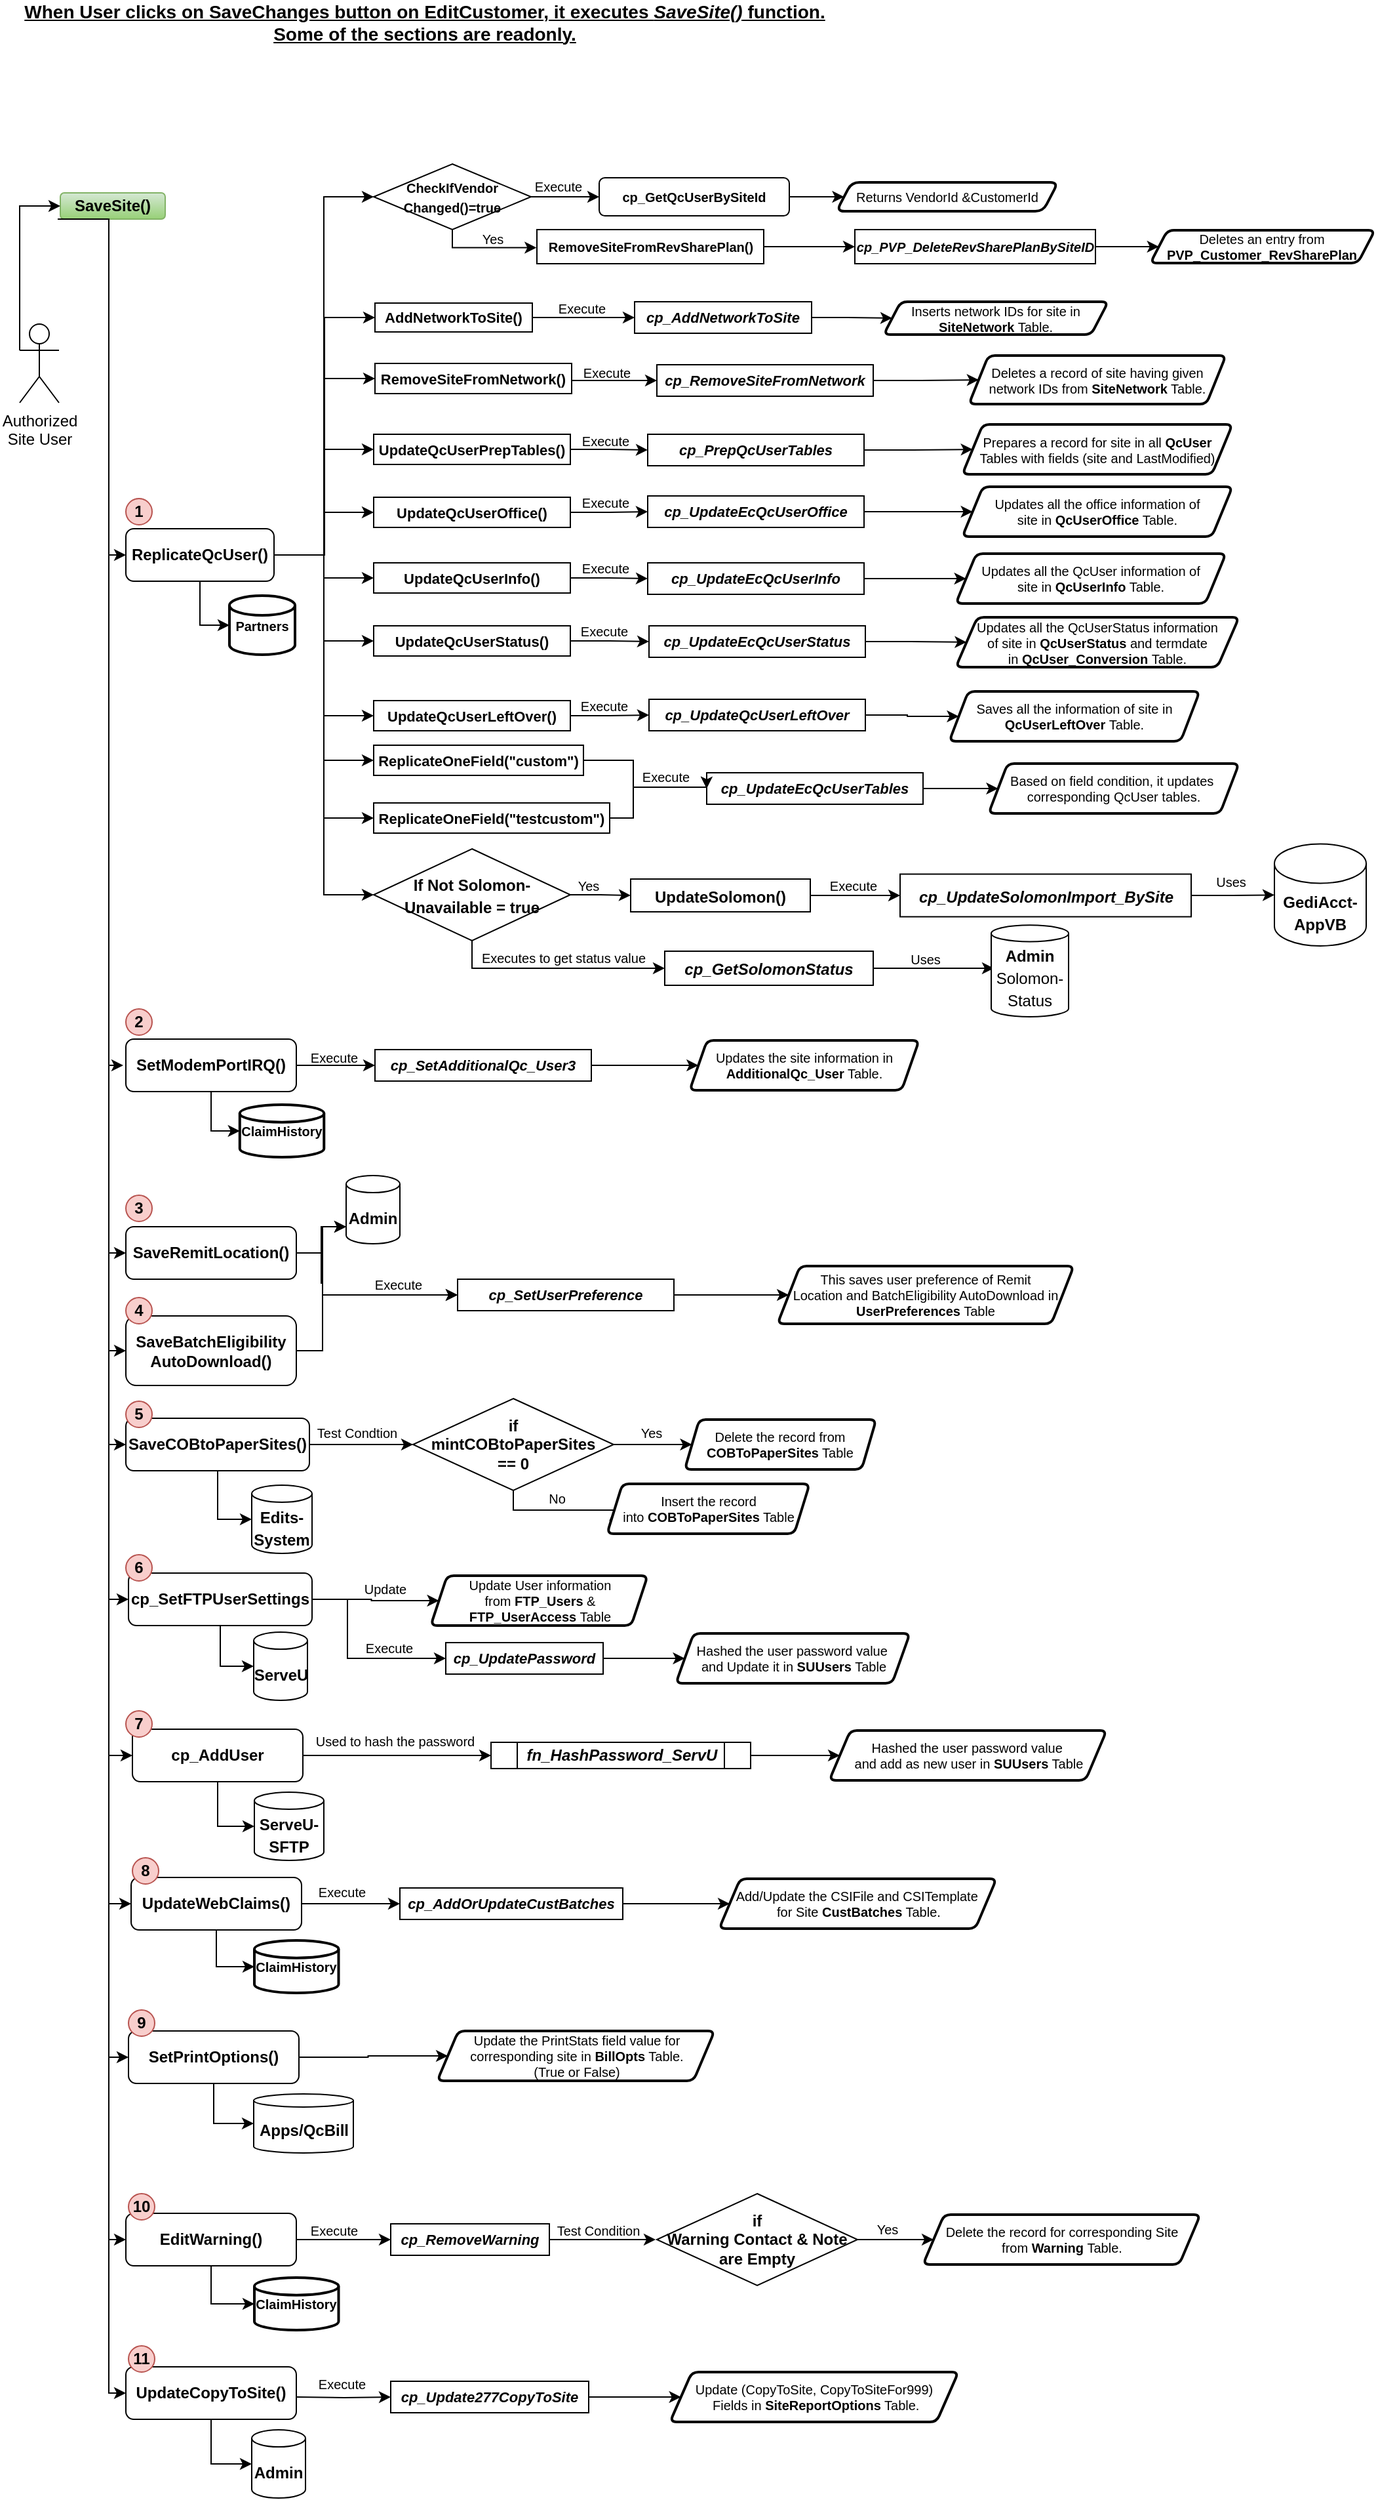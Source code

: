 <mxfile version="20.5.3" type="github">
  <diagram id="_K48cLqti1GaLyE079BF" name="Page-1">
    <mxGraphModel dx="782" dy="436" grid="1" gridSize="10" guides="1" tooltips="1" connect="1" arrows="1" fold="1" page="1" pageScale="1" pageWidth="1169" pageHeight="1654" math="0" shadow="0">
      <root>
        <mxCell id="0" />
        <mxCell id="1" parent="0" />
        <mxCell id="xYedoZE-uZVzS92_hHpU-44" style="edgeStyle=orthogonalEdgeStyle;rounded=0;orthogonalLoop=1;jettySize=auto;html=1;exitX=0;exitY=1;exitDx=0;exitDy=0;entryX=0;entryY=0.5;entryDx=0;entryDy=0;fontSize=12;" parent="1" source="xYedoZE-uZVzS92_hHpU-1" target="xYedoZE-uZVzS92_hHpU-2" edge="1">
          <mxGeometry relative="1" as="geometry">
            <Array as="points">
              <mxPoint x="88" y="175" />
              <mxPoint x="88" y="431" />
            </Array>
          </mxGeometry>
        </mxCell>
        <mxCell id="xYedoZE-uZVzS92_hHpU-52" style="edgeStyle=orthogonalEdgeStyle;rounded=0;orthogonalLoop=1;jettySize=auto;html=1;exitX=0;exitY=1;exitDx=0;exitDy=0;entryX=0;entryY=0.5;entryDx=0;entryDy=0;fontSize=12;" parent="1" edge="1">
          <mxGeometry relative="1" as="geometry">
            <Array as="points">
              <mxPoint x="88" y="175" />
              <mxPoint x="88" y="820" />
            </Array>
            <mxPoint x="49" y="175" as="sourcePoint" />
            <mxPoint x="99" y="820" as="targetPoint" />
          </mxGeometry>
        </mxCell>
        <mxCell id="xYedoZE-uZVzS92_hHpU-96" style="edgeStyle=orthogonalEdgeStyle;rounded=0;orthogonalLoop=1;jettySize=auto;html=1;exitX=0;exitY=1;exitDx=0;exitDy=0;entryX=0;entryY=0.5;entryDx=0;entryDy=0;fontSize=12;" parent="1" source="xYedoZE-uZVzS92_hHpU-1" target="xYedoZE-uZVzS92_hHpU-54" edge="1">
          <mxGeometry relative="1" as="geometry">
            <Array as="points">
              <mxPoint x="88" y="175" />
              <mxPoint x="88" y="963" />
            </Array>
          </mxGeometry>
        </mxCell>
        <mxCell id="xYedoZE-uZVzS92_hHpU-97" style="edgeStyle=orthogonalEdgeStyle;rounded=0;orthogonalLoop=1;jettySize=auto;html=1;exitX=0;exitY=1;exitDx=0;exitDy=0;entryX=0;entryY=0.5;entryDx=0;entryDy=0;fontSize=12;" parent="1" source="xYedoZE-uZVzS92_hHpU-1" target="xYedoZE-uZVzS92_hHpU-56" edge="1">
          <mxGeometry relative="1" as="geometry">
            <Array as="points">
              <mxPoint x="88" y="175" />
              <mxPoint x="88" y="1038" />
            </Array>
          </mxGeometry>
        </mxCell>
        <mxCell id="xYedoZE-uZVzS92_hHpU-98" style="edgeStyle=orthogonalEdgeStyle;rounded=0;orthogonalLoop=1;jettySize=auto;html=1;exitX=0;exitY=1;exitDx=0;exitDy=0;entryX=0;entryY=0.5;entryDx=0;entryDy=0;fontSize=12;" parent="1" source="xYedoZE-uZVzS92_hHpU-1" target="xYedoZE-uZVzS92_hHpU-57" edge="1">
          <mxGeometry relative="1" as="geometry">
            <Array as="points">
              <mxPoint x="88" y="175" />
              <mxPoint x="88" y="1109" />
            </Array>
          </mxGeometry>
        </mxCell>
        <mxCell id="xYedoZE-uZVzS92_hHpU-123" style="edgeStyle=orthogonalEdgeStyle;rounded=0;orthogonalLoop=1;jettySize=auto;html=1;exitX=0;exitY=1;exitDx=0;exitDy=0;entryX=0;entryY=0.5;entryDx=0;entryDy=0;fontSize=12;" parent="1" source="xYedoZE-uZVzS92_hHpU-1" target="xYedoZE-uZVzS92_hHpU-62" edge="1">
          <mxGeometry relative="1" as="geometry">
            <Array as="points">
              <mxPoint x="88" y="175" />
              <mxPoint x="88" y="1715" />
            </Array>
          </mxGeometry>
        </mxCell>
        <mxCell id="xYedoZE-uZVzS92_hHpU-124" style="edgeStyle=orthogonalEdgeStyle;rounded=0;orthogonalLoop=1;jettySize=auto;html=1;exitX=0;exitY=1;exitDx=0;exitDy=0;entryX=0;entryY=0.5;entryDx=0;entryDy=0;fontSize=12;" parent="1" source="xYedoZE-uZVzS92_hHpU-1" target="xYedoZE-uZVzS92_hHpU-61" edge="1">
          <mxGeometry relative="1" as="geometry">
            <Array as="points">
              <mxPoint x="88" y="175" />
              <mxPoint x="88" y="1576" />
            </Array>
          </mxGeometry>
        </mxCell>
        <mxCell id="xYedoZE-uZVzS92_hHpU-127" style="edgeStyle=orthogonalEdgeStyle;rounded=0;orthogonalLoop=1;jettySize=auto;html=1;exitX=0;exitY=1;exitDx=0;exitDy=0;entryX=0;entryY=0.5;entryDx=0;entryDy=0;fontSize=12;" parent="1" source="xYedoZE-uZVzS92_hHpU-1" target="xYedoZE-uZVzS92_hHpU-58" edge="1">
          <mxGeometry relative="1" as="geometry">
            <Array as="points">
              <mxPoint x="88" y="175" />
              <mxPoint x="88" y="1227" />
            </Array>
          </mxGeometry>
        </mxCell>
        <mxCell id="xYedoZE-uZVzS92_hHpU-155" style="edgeStyle=orthogonalEdgeStyle;rounded=0;orthogonalLoop=1;jettySize=auto;html=1;exitX=0;exitY=1;exitDx=0;exitDy=0;entryX=0;entryY=0.5;entryDx=0;entryDy=0;fontSize=12;" parent="1" source="xYedoZE-uZVzS92_hHpU-1" target="xYedoZE-uZVzS92_hHpU-59" edge="1">
          <mxGeometry relative="1" as="geometry">
            <Array as="points">
              <mxPoint x="88" y="175" />
              <mxPoint x="88" y="1346" />
            </Array>
          </mxGeometry>
        </mxCell>
        <mxCell id="xYedoZE-uZVzS92_hHpU-156" style="edgeStyle=orthogonalEdgeStyle;rounded=0;orthogonalLoop=1;jettySize=auto;html=1;exitX=0;exitY=1;exitDx=0;exitDy=0;entryX=0;entryY=0.5;entryDx=0;entryDy=0;fontSize=12;" parent="1" source="xYedoZE-uZVzS92_hHpU-1" target="xYedoZE-uZVzS92_hHpU-63" edge="1">
          <mxGeometry relative="1" as="geometry">
            <Array as="points">
              <mxPoint x="88" y="175" />
              <mxPoint x="88" y="1832" />
            </Array>
          </mxGeometry>
        </mxCell>
        <mxCell id="xYedoZE-uZVzS92_hHpU-1" value="&lt;b&gt;SaveSite()&lt;/b&gt;" style="rounded=1;whiteSpace=wrap;html=1;fillColor=#d5e8d4;strokeColor=#82b366;gradientColor=#97d077;" parent="1" vertex="1">
          <mxGeometry x="51" y="155" width="80" height="20" as="geometry" />
        </mxCell>
        <mxCell id="xYedoZE-uZVzS92_hHpU-15" style="edgeStyle=orthogonalEdgeStyle;rounded=0;orthogonalLoop=1;jettySize=auto;html=1;exitX=1;exitY=0.5;exitDx=0;exitDy=0;entryX=0;entryY=0.5;entryDx=0;entryDy=0;fontSize=10;" parent="1" source="xYedoZE-uZVzS92_hHpU-2" target="xYedoZE-uZVzS92_hHpU-3" edge="1">
          <mxGeometry relative="1" as="geometry" />
        </mxCell>
        <mxCell id="rZj4ElR0E89LXgk3V-ty-18" style="edgeStyle=orthogonalEdgeStyle;rounded=0;orthogonalLoop=1;jettySize=auto;html=1;exitX=1;exitY=0.5;exitDx=0;exitDy=0;entryX=0;entryY=0.5;entryDx=0;entryDy=0;fontSize=14;" parent="1" source="xYedoZE-uZVzS92_hHpU-2" target="rZj4ElR0E89LXgk3V-ty-8" edge="1">
          <mxGeometry relative="1" as="geometry" />
        </mxCell>
        <mxCell id="lpOCFf3ZoMYYOpr_gDLm-49" style="edgeStyle=orthogonalEdgeStyle;rounded=0;orthogonalLoop=1;jettySize=auto;html=1;exitX=1;exitY=0.5;exitDx=0;exitDy=0;entryX=0;entryY=0.5;entryDx=0;entryDy=0;fontSize=10;" edge="1" parent="1" source="xYedoZE-uZVzS92_hHpU-2" target="lpOCFf3ZoMYYOpr_gDLm-42">
          <mxGeometry relative="1" as="geometry" />
        </mxCell>
        <mxCell id="lpOCFf3ZoMYYOpr_gDLm-57" style="edgeStyle=orthogonalEdgeStyle;rounded=0;orthogonalLoop=1;jettySize=auto;html=1;exitX=1;exitY=0.5;exitDx=0;exitDy=0;entryX=0;entryY=0.5;entryDx=0;entryDy=0;fontSize=10;" edge="1" parent="1" source="xYedoZE-uZVzS92_hHpU-2" target="lpOCFf3ZoMYYOpr_gDLm-52">
          <mxGeometry relative="1" as="geometry" />
        </mxCell>
        <mxCell id="lpOCFf3ZoMYYOpr_gDLm-67" style="edgeStyle=orthogonalEdgeStyle;rounded=0;orthogonalLoop=1;jettySize=auto;html=1;exitX=1;exitY=0.5;exitDx=0;exitDy=0;entryX=0;entryY=0.5;entryDx=0;entryDy=0;fontSize=10;" edge="1" parent="1" source="xYedoZE-uZVzS92_hHpU-2" target="lpOCFf3ZoMYYOpr_gDLm-58">
          <mxGeometry relative="1" as="geometry" />
        </mxCell>
        <mxCell id="lpOCFf3ZoMYYOpr_gDLm-68" style="edgeStyle=orthogonalEdgeStyle;rounded=0;orthogonalLoop=1;jettySize=auto;html=1;exitX=1;exitY=0.5;exitDx=0;exitDy=0;entryX=0;entryY=0.5;entryDx=0;entryDy=0;fontSize=10;" edge="1" parent="1" source="xYedoZE-uZVzS92_hHpU-2" target="xYedoZE-uZVzS92_hHpU-27">
          <mxGeometry relative="1" as="geometry" />
        </mxCell>
        <mxCell id="lpOCFf3ZoMYYOpr_gDLm-69" style="edgeStyle=orthogonalEdgeStyle;rounded=0;orthogonalLoop=1;jettySize=auto;html=1;exitX=1;exitY=0.5;exitDx=0;exitDy=0;entryX=0;entryY=0.5;entryDx=0;entryDy=0;fontSize=10;" edge="1" parent="1" source="xYedoZE-uZVzS92_hHpU-2" target="xYedoZE-uZVzS92_hHpU-19">
          <mxGeometry relative="1" as="geometry" />
        </mxCell>
        <mxCell id="lpOCFf3ZoMYYOpr_gDLm-111" style="edgeStyle=orthogonalEdgeStyle;rounded=0;orthogonalLoop=1;jettySize=auto;html=1;exitX=1;exitY=0.5;exitDx=0;exitDy=0;entryX=0;entryY=0.5;entryDx=0;entryDy=0;fontSize=12;" edge="1" parent="1" source="xYedoZE-uZVzS92_hHpU-2" target="lpOCFf3ZoMYYOpr_gDLm-70">
          <mxGeometry relative="1" as="geometry" />
        </mxCell>
        <mxCell id="lpOCFf3ZoMYYOpr_gDLm-112" style="edgeStyle=orthogonalEdgeStyle;rounded=0;orthogonalLoop=1;jettySize=auto;html=1;exitX=1;exitY=0.5;exitDx=0;exitDy=0;entryX=0;entryY=0.5;entryDx=0;entryDy=0;fontSize=12;" edge="1" parent="1" source="xYedoZE-uZVzS92_hHpU-2" target="lpOCFf3ZoMYYOpr_gDLm-75">
          <mxGeometry relative="1" as="geometry" />
        </mxCell>
        <mxCell id="lpOCFf3ZoMYYOpr_gDLm-113" style="edgeStyle=orthogonalEdgeStyle;rounded=0;orthogonalLoop=1;jettySize=auto;html=1;exitX=1;exitY=0.5;exitDx=0;exitDy=0;entryX=0;entryY=0.5;entryDx=0;entryDy=0;fontSize=12;" edge="1" parent="1" source="xYedoZE-uZVzS92_hHpU-2" target="lpOCFf3ZoMYYOpr_gDLm-79">
          <mxGeometry relative="1" as="geometry" />
        </mxCell>
        <mxCell id="lpOCFf3ZoMYYOpr_gDLm-114" style="edgeStyle=orthogonalEdgeStyle;rounded=0;orthogonalLoop=1;jettySize=auto;html=1;exitX=1;exitY=0.5;exitDx=0;exitDy=0;entryX=0;entryY=0.5;entryDx=0;entryDy=0;fontSize=12;" edge="1" parent="1" source="xYedoZE-uZVzS92_hHpU-2" target="lpOCFf3ZoMYYOpr_gDLm-84">
          <mxGeometry relative="1" as="geometry" />
        </mxCell>
        <mxCell id="lpOCFf3ZoMYYOpr_gDLm-138" style="edgeStyle=orthogonalEdgeStyle;rounded=0;orthogonalLoop=1;jettySize=auto;html=1;exitX=0.5;exitY=1;exitDx=0;exitDy=0;entryX=0;entryY=0.5;entryDx=0;entryDy=0;entryPerimeter=0;fontSize=12;" edge="1" parent="1" source="xYedoZE-uZVzS92_hHpU-2" target="lpOCFf3ZoMYYOpr_gDLm-18">
          <mxGeometry relative="1" as="geometry" />
        </mxCell>
        <mxCell id="xYedoZE-uZVzS92_hHpU-2" value="&lt;b&gt;ReplicateQcUser()&lt;/b&gt;" style="rounded=1;whiteSpace=wrap;html=1;" parent="1" vertex="1">
          <mxGeometry x="101" y="411" width="113" height="40" as="geometry" />
        </mxCell>
        <mxCell id="lpOCFf3ZoMYYOpr_gDLm-14" style="edgeStyle=orthogonalEdgeStyle;rounded=0;orthogonalLoop=1;jettySize=auto;html=1;exitX=1;exitY=0.5;exitDx=0;exitDy=0;entryX=0;entryY=0.5;entryDx=0;entryDy=0;fontSize=10;" edge="1" parent="1" source="xYedoZE-uZVzS92_hHpU-3" target="xYedoZE-uZVzS92_hHpU-17">
          <mxGeometry relative="1" as="geometry" />
        </mxCell>
        <mxCell id="lpOCFf3ZoMYYOpr_gDLm-21" style="edgeStyle=orthogonalEdgeStyle;rounded=0;orthogonalLoop=1;jettySize=auto;html=1;exitX=0.5;exitY=1;exitDx=0;exitDy=0;entryX=-0.002;entryY=0.531;entryDx=0;entryDy=0;entryPerimeter=0;fontSize=10;" edge="1" parent="1" source="xYedoZE-uZVzS92_hHpU-3" target="xYedoZE-uZVzS92_hHpU-16">
          <mxGeometry relative="1" as="geometry">
            <Array as="points">
              <mxPoint x="350" y="197" />
            </Array>
          </mxGeometry>
        </mxCell>
        <UserObject label="&lt;font style=&quot;font-size: 10px;&quot;&gt;&lt;b&gt;CheckIfVendor&lt;br&gt;Changed()=true&lt;/b&gt;&lt;/font&gt;" tooltip="Is Vendor change or not for SiteID?" id="xYedoZE-uZVzS92_hHpU-3">
          <mxCell style="rhombus;whiteSpace=wrap;html=1;" parent="1" vertex="1">
            <mxGeometry x="290" y="133" width="120" height="50" as="geometry" />
          </mxCell>
        </UserObject>
        <mxCell id="xYedoZE-uZVzS92_hHpU-6" value="Yes" style="text;html=1;strokeColor=none;fillColor=none;align=center;verticalAlign=middle;whiteSpace=wrap;rounded=0;fontSize=10;" parent="1" vertex="1">
          <mxGeometry x="351" y="175" width="60" height="30" as="geometry" />
        </mxCell>
        <mxCell id="xYedoZE-uZVzS92_hHpU-10" value="Execute" style="text;html=1;strokeColor=none;fillColor=none;align=center;verticalAlign=middle;whiteSpace=wrap;rounded=0;fontSize=10;" parent="1" vertex="1">
          <mxGeometry x="401" y="135" width="60" height="30" as="geometry" />
        </mxCell>
        <mxCell id="lpOCFf3ZoMYYOpr_gDLm-23" style="edgeStyle=orthogonalEdgeStyle;rounded=0;orthogonalLoop=1;jettySize=auto;html=1;exitX=0;exitY=0;exitDx=0;exitDy=0;entryX=0;entryY=0.5;entryDx=0;entryDy=0;fontSize=10;" edge="1" parent="1" source="xYedoZE-uZVzS92_hHpU-16" target="rZj4ElR0E89LXgk3V-ty-1">
          <mxGeometry relative="1" as="geometry" />
        </mxCell>
        <mxCell id="xYedoZE-uZVzS92_hHpU-16" value="&lt;font style=&quot;font-size: 10px;&quot;&gt;&lt;b&gt;RemoveSiteFromRevSharePlan()&lt;/b&gt;&lt;/font&gt;" style="shape=Rectangle;perimeter=RectanglePerimeter;whiteSpace=wrap;html=1;fixedSize=1;fontSize=10;" parent="1" vertex="1">
          <mxGeometry x="414.5" y="183" width="173" height="26" as="geometry" />
        </mxCell>
        <mxCell id="lpOCFf3ZoMYYOpr_gDLm-35" style="edgeStyle=orthogonalEdgeStyle;rounded=0;orthogonalLoop=1;jettySize=auto;html=1;exitX=1;exitY=0.5;exitDx=0;exitDy=0;entryX=0;entryY=0.5;entryDx=0;entryDy=0;fontSize=10;" edge="1" parent="1" source="xYedoZE-uZVzS92_hHpU-17" target="lpOCFf3ZoMYYOpr_gDLm-16">
          <mxGeometry relative="1" as="geometry" />
        </mxCell>
        <mxCell id="xYedoZE-uZVzS92_hHpU-17" value="&lt;b&gt;&lt;font style=&quot;font-size: 10px;&quot;&gt;cp_GetQcUserBySiteId&lt;/font&gt;&lt;/b&gt;" style="rounded=1;whiteSpace=wrap;html=1;fontSize=10;" parent="1" vertex="1">
          <mxGeometry x="462" y="143.5" width="145" height="29" as="geometry" />
        </mxCell>
        <mxCell id="lpOCFf3ZoMYYOpr_gDLm-28" style="edgeStyle=orthogonalEdgeStyle;rounded=0;orthogonalLoop=1;jettySize=auto;html=1;exitX=1;exitY=0.5;exitDx=0;exitDy=0;entryX=0;entryY=0.5;entryDx=0;entryDy=0;fontSize=10;" edge="1" parent="1" source="xYedoZE-uZVzS92_hHpU-19" target="xYedoZE-uZVzS92_hHpU-21">
          <mxGeometry relative="1" as="geometry" />
        </mxCell>
        <mxCell id="xYedoZE-uZVzS92_hHpU-19" value="&lt;b&gt;&lt;font style=&quot;font-size: 11px;&quot;&gt;AddNetworkToSite()&lt;/font&gt;&lt;/b&gt;" style="rounded=0;whiteSpace=wrap;html=1;fontSize=10;" parent="1" vertex="1">
          <mxGeometry x="291" y="239" width="120" height="22" as="geometry" />
        </mxCell>
        <mxCell id="lpOCFf3ZoMYYOpr_gDLm-36" style="edgeStyle=orthogonalEdgeStyle;rounded=0;orthogonalLoop=1;jettySize=auto;html=1;exitX=1;exitY=0.5;exitDx=0;exitDy=0;entryX=0;entryY=0.5;entryDx=0;entryDy=0;fontSize=10;" edge="1" parent="1" source="xYedoZE-uZVzS92_hHpU-21" target="lpOCFf3ZoMYYOpr_gDLm-32">
          <mxGeometry relative="1" as="geometry" />
        </mxCell>
        <mxCell id="xYedoZE-uZVzS92_hHpU-21" value="&lt;b&gt;&lt;i&gt;cp_AddNetworkToSite&lt;/i&gt;&lt;/b&gt;" style="rounded=0;whiteSpace=wrap;html=1;fontSize=11;" parent="1" vertex="1">
          <mxGeometry x="489" y="238" width="135" height="24" as="geometry" />
        </mxCell>
        <mxCell id="xYedoZE-uZVzS92_hHpU-22" value="Execute" style="text;html=1;strokeColor=none;fillColor=none;align=center;verticalAlign=middle;whiteSpace=wrap;rounded=0;fontSize=10;" parent="1" vertex="1">
          <mxGeometry x="418.5" y="228" width="60" height="30" as="geometry" />
        </mxCell>
        <mxCell id="xYedoZE-uZVzS92_hHpU-31" style="edgeStyle=orthogonalEdgeStyle;rounded=0;orthogonalLoop=1;jettySize=auto;html=1;exitX=1;exitY=0.5;exitDx=0;exitDy=0;entryX=0;entryY=0.5;entryDx=0;entryDy=0;fontSize=12;" parent="1" source="xYedoZE-uZVzS92_hHpU-27" target="xYedoZE-uZVzS92_hHpU-28" edge="1">
          <mxGeometry relative="1" as="geometry">
            <Array as="points">
              <mxPoint x="411" y="306" />
            </Array>
          </mxGeometry>
        </mxCell>
        <mxCell id="xYedoZE-uZVzS92_hHpU-27" value="&lt;b&gt;&lt;font style=&quot;font-size: 11px;&quot;&gt;RemoveSiteFromNetwork()&lt;/font&gt;&lt;/b&gt;" style="rounded=0;whiteSpace=wrap;html=1;fontSize=10;" parent="1" vertex="1">
          <mxGeometry x="291" y="285" width="150" height="23" as="geometry" />
        </mxCell>
        <mxCell id="lpOCFf3ZoMYYOpr_gDLm-39" style="edgeStyle=orthogonalEdgeStyle;rounded=0;orthogonalLoop=1;jettySize=auto;html=1;exitX=1;exitY=0.5;exitDx=0;exitDy=0;entryX=0;entryY=0.5;entryDx=0;entryDy=0;fontSize=10;" edge="1" parent="1" source="xYedoZE-uZVzS92_hHpU-28" target="lpOCFf3ZoMYYOpr_gDLm-37">
          <mxGeometry relative="1" as="geometry" />
        </mxCell>
        <mxCell id="xYedoZE-uZVzS92_hHpU-28" value="&lt;b&gt;&lt;i&gt;cp_RemoveSiteFromNetwork&lt;/i&gt;&lt;/b&gt;" style="rounded=0;whiteSpace=wrap;html=1;fontSize=11;" parent="1" vertex="1">
          <mxGeometry x="506" y="286" width="165" height="24" as="geometry" />
        </mxCell>
        <mxCell id="xYedoZE-uZVzS92_hHpU-29" value="Execute" style="text;html=1;strokeColor=none;fillColor=none;align=center;verticalAlign=middle;whiteSpace=wrap;rounded=0;fontSize=10;" parent="1" vertex="1">
          <mxGeometry x="438" y="277" width="60" height="30" as="geometry" />
        </mxCell>
        <mxCell id="xYedoZE-uZVzS92_hHpU-49" style="edgeStyle=orthogonalEdgeStyle;rounded=0;orthogonalLoop=1;jettySize=auto;html=1;exitX=1;exitY=0.5;exitDx=0;exitDy=0;entryX=0;entryY=0.5;entryDx=0;entryDy=0;fontSize=12;" parent="1" source="xYedoZE-uZVzS92_hHpU-45" target="xYedoZE-uZVzS92_hHpU-46" edge="1">
          <mxGeometry relative="1" as="geometry" />
        </mxCell>
        <mxCell id="lpOCFf3ZoMYYOpr_gDLm-118" style="edgeStyle=orthogonalEdgeStyle;rounded=0;orthogonalLoop=1;jettySize=auto;html=1;exitX=0.5;exitY=1;exitDx=0;exitDy=0;entryX=0;entryY=0.5;entryDx=0;entryDy=0;entryPerimeter=0;fontSize=12;" edge="1" parent="1" source="xYedoZE-uZVzS92_hHpU-45" target="lpOCFf3ZoMYYOpr_gDLm-97">
          <mxGeometry relative="1" as="geometry">
            <Array as="points">
              <mxPoint x="166" y="870" />
            </Array>
          </mxGeometry>
        </mxCell>
        <mxCell id="xYedoZE-uZVzS92_hHpU-45" value="&lt;b&gt;SetModemPortIRQ()&lt;/b&gt;" style="rounded=1;whiteSpace=wrap;html=1;" parent="1" vertex="1">
          <mxGeometry x="101" y="800" width="130" height="40" as="geometry" />
        </mxCell>
        <mxCell id="lpOCFf3ZoMYYOpr_gDLm-102" style="edgeStyle=orthogonalEdgeStyle;rounded=0;orthogonalLoop=1;jettySize=auto;html=1;exitX=1;exitY=0.5;exitDx=0;exitDy=0;entryX=0;entryY=0.5;entryDx=0;entryDy=0;fontSize=12;" edge="1" parent="1" source="xYedoZE-uZVzS92_hHpU-46" target="lpOCFf3ZoMYYOpr_gDLm-101">
          <mxGeometry relative="1" as="geometry" />
        </mxCell>
        <mxCell id="xYedoZE-uZVzS92_hHpU-46" value="&lt;b&gt;&lt;i&gt;cp_SetAdditionalQc_User3&lt;/i&gt;&lt;/b&gt;" style="rounded=0;whiteSpace=wrap;html=1;fontSize=11;" parent="1" vertex="1">
          <mxGeometry x="291" y="808" width="165" height="24" as="geometry" />
        </mxCell>
        <mxCell id="xYedoZE-uZVzS92_hHpU-48" value="Execute" style="text;html=1;strokeColor=none;fillColor=none;align=center;verticalAlign=middle;whiteSpace=wrap;rounded=0;fontSize=10;" parent="1" vertex="1">
          <mxGeometry x="230" y="799" width="60" height="30" as="geometry" />
        </mxCell>
        <mxCell id="xYedoZE-uZVzS92_hHpU-67" style="edgeStyle=orthogonalEdgeStyle;rounded=0;orthogonalLoop=1;jettySize=auto;html=1;exitX=1;exitY=0.5;exitDx=0;exitDy=0;entryX=0;entryY=0.5;entryDx=0;entryDy=0;fontSize=12;" parent="1" source="xYedoZE-uZVzS92_hHpU-54" target="xYedoZE-uZVzS92_hHpU-65" edge="1">
          <mxGeometry relative="1" as="geometry">
            <Array as="points">
              <mxPoint x="251" y="963" />
              <mxPoint x="251" y="995" />
            </Array>
          </mxGeometry>
        </mxCell>
        <mxCell id="lpOCFf3ZoMYYOpr_gDLm-104" style="edgeStyle=orthogonalEdgeStyle;rounded=0;orthogonalLoop=1;jettySize=auto;html=1;exitX=1;exitY=0.5;exitDx=0;exitDy=0;entryX=0;entryY=0;entryDx=0;entryDy=39;entryPerimeter=0;fontSize=12;" edge="1" parent="1" source="xYedoZE-uZVzS92_hHpU-54" target="lpOCFf3ZoMYYOpr_gDLm-103">
          <mxGeometry relative="1" as="geometry" />
        </mxCell>
        <mxCell id="xYedoZE-uZVzS92_hHpU-54" value="&lt;b&gt;SaveRemitLocation()&lt;/b&gt;" style="rounded=1;whiteSpace=wrap;html=1;" parent="1" vertex="1">
          <mxGeometry x="101" y="943" width="130" height="40" as="geometry" />
        </mxCell>
        <mxCell id="xYedoZE-uZVzS92_hHpU-68" style="edgeStyle=orthogonalEdgeStyle;rounded=0;orthogonalLoop=1;jettySize=auto;html=1;exitX=1;exitY=0.5;exitDx=0;exitDy=0;fontSize=12;entryX=0;entryY=0.5;entryDx=0;entryDy=0;" parent="1" source="xYedoZE-uZVzS92_hHpU-56" edge="1" target="xYedoZE-uZVzS92_hHpU-65">
          <mxGeometry relative="1" as="geometry">
            <mxPoint x="321" y="995" as="targetPoint" />
            <Array as="points">
              <mxPoint x="251" y="1038" />
              <mxPoint x="251" y="995" />
            </Array>
          </mxGeometry>
        </mxCell>
        <mxCell id="lpOCFf3ZoMYYOpr_gDLm-106" style="edgeStyle=orthogonalEdgeStyle;rounded=0;orthogonalLoop=1;jettySize=auto;html=1;exitX=1;exitY=0.5;exitDx=0;exitDy=0;entryX=0;entryY=0;entryDx=0;entryDy=39;entryPerimeter=0;fontSize=12;" edge="1" parent="1" source="xYedoZE-uZVzS92_hHpU-56" target="lpOCFf3ZoMYYOpr_gDLm-103">
          <mxGeometry relative="1" as="geometry">
            <Array as="points">
              <mxPoint x="251" y="1038" />
              <mxPoint x="251" y="986" />
              <mxPoint x="250" y="937" />
            </Array>
          </mxGeometry>
        </mxCell>
        <mxCell id="xYedoZE-uZVzS92_hHpU-56" value="&lt;b&gt;SaveBatchEligibility&lt;br&gt;AutoDownload()&lt;/b&gt;" style="rounded=1;whiteSpace=wrap;html=1;" parent="1" vertex="1">
          <mxGeometry x="101" y="1011" width="130" height="53" as="geometry" />
        </mxCell>
        <mxCell id="xYedoZE-uZVzS92_hHpU-85" style="edgeStyle=orthogonalEdgeStyle;rounded=0;orthogonalLoop=1;jettySize=auto;html=1;exitX=1;exitY=0.5;exitDx=0;exitDy=0;entryX=0;entryY=0.5;entryDx=0;entryDy=0;fontSize=12;" parent="1" source="xYedoZE-uZVzS92_hHpU-57" target="xYedoZE-uZVzS92_hHpU-75" edge="1">
          <mxGeometry relative="1" as="geometry" />
        </mxCell>
        <mxCell id="lpOCFf3ZoMYYOpr_gDLm-117" style="edgeStyle=orthogonalEdgeStyle;rounded=0;orthogonalLoop=1;jettySize=auto;html=1;exitX=0.5;exitY=1;exitDx=0;exitDy=0;entryX=0;entryY=0.5;entryDx=0;entryDy=0;entryPerimeter=0;fontSize=12;" edge="1" parent="1" source="xYedoZE-uZVzS92_hHpU-57" target="lpOCFf3ZoMYYOpr_gDLm-116">
          <mxGeometry relative="1" as="geometry" />
        </mxCell>
        <mxCell id="xYedoZE-uZVzS92_hHpU-57" value="&lt;b&gt;SaveCOBtoPaperSites()&lt;/b&gt;" style="rounded=1;whiteSpace=wrap;html=1;" parent="1" vertex="1">
          <mxGeometry x="101" y="1089" width="140" height="40" as="geometry" />
        </mxCell>
        <mxCell id="lpOCFf3ZoMYYOpr_gDLm-130" style="edgeStyle=orthogonalEdgeStyle;rounded=0;orthogonalLoop=1;jettySize=auto;html=1;exitX=1;exitY=0.5;exitDx=0;exitDy=0;entryX=0;entryY=0.5;entryDx=0;entryDy=0;fontSize=12;" edge="1" parent="1" source="xYedoZE-uZVzS92_hHpU-58" target="lpOCFf3ZoMYYOpr_gDLm-129">
          <mxGeometry relative="1" as="geometry" />
        </mxCell>
        <mxCell id="lpOCFf3ZoMYYOpr_gDLm-132" style="edgeStyle=orthogonalEdgeStyle;rounded=0;orthogonalLoop=1;jettySize=auto;html=1;exitX=0.5;exitY=1;exitDx=0;exitDy=0;entryX=0;entryY=0.5;entryDx=0;entryDy=0;entryPerimeter=0;fontSize=12;" edge="1" parent="1" source="xYedoZE-uZVzS92_hHpU-58" target="lpOCFf3ZoMYYOpr_gDLm-131">
          <mxGeometry relative="1" as="geometry" />
        </mxCell>
        <mxCell id="lpOCFf3ZoMYYOpr_gDLm-133" style="edgeStyle=orthogonalEdgeStyle;rounded=0;orthogonalLoop=1;jettySize=auto;html=1;exitX=1;exitY=0.5;exitDx=0;exitDy=0;entryX=0;entryY=0.5;entryDx=0;entryDy=0;fontSize=12;" edge="1" parent="1" source="xYedoZE-uZVzS92_hHpU-58" target="xYedoZE-uZVzS92_hHpU-141">
          <mxGeometry relative="1" as="geometry">
            <Array as="points">
              <mxPoint x="270" y="1227" />
              <mxPoint x="270" y="1272" />
            </Array>
          </mxGeometry>
        </mxCell>
        <mxCell id="xYedoZE-uZVzS92_hHpU-58" value="&lt;b&gt;cp_SetFTPUserSettings&lt;/b&gt;" style="rounded=1;whiteSpace=wrap;html=1;" parent="1" vertex="1">
          <mxGeometry x="103" y="1207" width="140" height="40" as="geometry" />
        </mxCell>
        <mxCell id="xYedoZE-uZVzS92_hHpU-136" style="edgeStyle=orthogonalEdgeStyle;rounded=0;orthogonalLoop=1;jettySize=auto;html=1;exitX=1;exitY=0.5;exitDx=0;exitDy=0;entryX=0;entryY=0.5;entryDx=0;entryDy=0;fontSize=12;" parent="1" source="xYedoZE-uZVzS92_hHpU-59" target="xYedoZE-uZVzS92_hHpU-135" edge="1">
          <mxGeometry relative="1" as="geometry" />
        </mxCell>
        <mxCell id="lpOCFf3ZoMYYOpr_gDLm-137" style="edgeStyle=orthogonalEdgeStyle;rounded=0;orthogonalLoop=1;jettySize=auto;html=1;exitX=0.5;exitY=1;exitDx=0;exitDy=0;entryX=0;entryY=0.5;entryDx=0;entryDy=0;entryPerimeter=0;fontSize=12;" edge="1" parent="1" source="xYedoZE-uZVzS92_hHpU-59" target="lpOCFf3ZoMYYOpr_gDLm-136">
          <mxGeometry relative="1" as="geometry" />
        </mxCell>
        <mxCell id="xYedoZE-uZVzS92_hHpU-59" value="&lt;b&gt;cp_AddUser&lt;/b&gt;" style="rounded=1;whiteSpace=wrap;html=1;" parent="1" vertex="1">
          <mxGeometry x="106" y="1326" width="130" height="40" as="geometry" />
        </mxCell>
        <mxCell id="xYedoZE-uZVzS92_hHpU-89" style="edgeStyle=orthogonalEdgeStyle;rounded=0;orthogonalLoop=1;jettySize=auto;html=1;exitX=1;exitY=0.5;exitDx=0;exitDy=0;fontSize=12;" parent="1" source="xYedoZE-uZVzS92_hHpU-60" target="xYedoZE-uZVzS92_hHpU-87" edge="1">
          <mxGeometry relative="1" as="geometry" />
        </mxCell>
        <mxCell id="lpOCFf3ZoMYYOpr_gDLm-144" style="edgeStyle=orthogonalEdgeStyle;rounded=0;orthogonalLoop=1;jettySize=auto;html=1;exitX=0.5;exitY=1;exitDx=0;exitDy=0;entryX=0;entryY=0.5;entryDx=0;entryDy=0;entryPerimeter=0;fontSize=12;" edge="1" parent="1" source="xYedoZE-uZVzS92_hHpU-60" target="lpOCFf3ZoMYYOpr_gDLm-143">
          <mxGeometry relative="1" as="geometry" />
        </mxCell>
        <mxCell id="xYedoZE-uZVzS92_hHpU-60" value="&lt;b&gt;UpdateWebClaims()&lt;/b&gt;" style="rounded=1;whiteSpace=wrap;html=1;" parent="1" vertex="1">
          <mxGeometry x="105" y="1439" width="130" height="40" as="geometry" />
        </mxCell>
        <mxCell id="lpOCFf3ZoMYYOpr_gDLm-148" style="edgeStyle=orthogonalEdgeStyle;rounded=0;orthogonalLoop=1;jettySize=auto;html=1;exitX=1;exitY=0.5;exitDx=0;exitDy=0;entryX=0;entryY=0.5;entryDx=0;entryDy=0;fontSize=12;" edge="1" parent="1" source="xYedoZE-uZVzS92_hHpU-61" target="lpOCFf3ZoMYYOpr_gDLm-147">
          <mxGeometry relative="1" as="geometry" />
        </mxCell>
        <mxCell id="lpOCFf3ZoMYYOpr_gDLm-152" style="edgeStyle=orthogonalEdgeStyle;rounded=0;orthogonalLoop=1;jettySize=auto;html=1;exitX=0.5;exitY=1;exitDx=0;exitDy=0;entryX=0;entryY=0.5;entryDx=0;entryDy=0;entryPerimeter=0;fontSize=12;" edge="1" parent="1" source="xYedoZE-uZVzS92_hHpU-61" target="lpOCFf3ZoMYYOpr_gDLm-149">
          <mxGeometry relative="1" as="geometry" />
        </mxCell>
        <mxCell id="xYedoZE-uZVzS92_hHpU-61" value="&lt;b&gt;SetPrintOptions()&lt;/b&gt;" style="rounded=1;whiteSpace=wrap;html=1;" parent="1" vertex="1">
          <mxGeometry x="103" y="1556" width="130" height="40" as="geometry" />
        </mxCell>
        <mxCell id="xYedoZE-uZVzS92_hHpU-109" style="edgeStyle=orthogonalEdgeStyle;rounded=0;orthogonalLoop=1;jettySize=auto;html=1;exitX=1;exitY=0.5;exitDx=0;exitDy=0;fontSize=12;" parent="1" source="xYedoZE-uZVzS92_hHpU-62" target="xYedoZE-uZVzS92_hHpU-99" edge="1">
          <mxGeometry relative="1" as="geometry" />
        </mxCell>
        <mxCell id="lpOCFf3ZoMYYOpr_gDLm-157" style="edgeStyle=orthogonalEdgeStyle;rounded=0;orthogonalLoop=1;jettySize=auto;html=1;exitX=0.5;exitY=1;exitDx=0;exitDy=0;entryX=0;entryY=0.5;entryDx=0;entryDy=0;entryPerimeter=0;fontSize=12;" edge="1" parent="1" source="xYedoZE-uZVzS92_hHpU-62" target="lpOCFf3ZoMYYOpr_gDLm-156">
          <mxGeometry relative="1" as="geometry" />
        </mxCell>
        <mxCell id="xYedoZE-uZVzS92_hHpU-62" value="&lt;b&gt;EditWarning()&lt;/b&gt;" style="rounded=1;whiteSpace=wrap;html=1;" parent="1" vertex="1">
          <mxGeometry x="101" y="1695" width="130" height="40" as="geometry" />
        </mxCell>
        <mxCell id="xYedoZE-uZVzS92_hHpU-113" style="edgeStyle=orthogonalEdgeStyle;rounded=0;orthogonalLoop=1;jettySize=auto;html=1;exitX=1;exitY=0.5;exitDx=0;exitDy=0;entryX=0;entryY=0.5;entryDx=0;entryDy=0;fontSize=12;" parent="1" target="xYedoZE-uZVzS92_hHpU-111" edge="1">
          <mxGeometry relative="1" as="geometry">
            <mxPoint x="231" y="1835" as="sourcePoint" />
          </mxGeometry>
        </mxCell>
        <mxCell id="lpOCFf3ZoMYYOpr_gDLm-161" style="edgeStyle=orthogonalEdgeStyle;rounded=0;orthogonalLoop=1;jettySize=auto;html=1;exitX=0.5;exitY=1;exitDx=0;exitDy=0;entryX=0;entryY=0.5;entryDx=0;entryDy=0;entryPerimeter=0;fontSize=12;" edge="1" parent="1" source="xYedoZE-uZVzS92_hHpU-63" target="lpOCFf3ZoMYYOpr_gDLm-160">
          <mxGeometry relative="1" as="geometry" />
        </mxCell>
        <mxCell id="xYedoZE-uZVzS92_hHpU-63" value="&lt;b&gt;UpdateCopyToSite()&lt;/b&gt;" style="rounded=1;whiteSpace=wrap;html=1;" parent="1" vertex="1">
          <mxGeometry x="101" y="1812" width="130" height="40" as="geometry" />
        </mxCell>
        <mxCell id="lpOCFf3ZoMYYOpr_gDLm-110" style="edgeStyle=orthogonalEdgeStyle;rounded=0;orthogonalLoop=1;jettySize=auto;html=1;exitX=1;exitY=0.5;exitDx=0;exitDy=0;entryX=0;entryY=0.5;entryDx=0;entryDy=0;fontSize=12;" edge="1" parent="1" source="xYedoZE-uZVzS92_hHpU-65" target="lpOCFf3ZoMYYOpr_gDLm-107">
          <mxGeometry relative="1" as="geometry" />
        </mxCell>
        <mxCell id="xYedoZE-uZVzS92_hHpU-65" value="&lt;b&gt;&lt;i&gt;cp_SetUserPreference&lt;/i&gt;&lt;/b&gt;" style="rounded=0;whiteSpace=wrap;html=1;fontSize=11;" parent="1" vertex="1">
          <mxGeometry x="354" y="983" width="165" height="24" as="geometry" />
        </mxCell>
        <mxCell id="xYedoZE-uZVzS92_hHpU-70" value="Execute" style="text;html=1;strokeColor=none;fillColor=none;align=center;verticalAlign=middle;whiteSpace=wrap;rounded=0;fontSize=10;" parent="1" vertex="1">
          <mxGeometry x="278.5" y="972" width="60" height="30" as="geometry" />
        </mxCell>
        <mxCell id="lpOCFf3ZoMYYOpr_gDLm-124" style="edgeStyle=orthogonalEdgeStyle;rounded=0;orthogonalLoop=1;jettySize=auto;html=1;exitX=1;exitY=0.5;exitDx=0;exitDy=0;entryX=0;entryY=0.5;entryDx=0;entryDy=0;fontSize=12;" edge="1" parent="1" source="xYedoZE-uZVzS92_hHpU-75" target="lpOCFf3ZoMYYOpr_gDLm-120">
          <mxGeometry relative="1" as="geometry" />
        </mxCell>
        <mxCell id="lpOCFf3ZoMYYOpr_gDLm-126" style="edgeStyle=orthogonalEdgeStyle;rounded=0;orthogonalLoop=1;jettySize=auto;html=1;exitX=0.5;exitY=1;exitDx=0;exitDy=0;entryX=0;entryY=0.5;entryDx=0;entryDy=0;fontSize=12;" edge="1" parent="1" source="xYedoZE-uZVzS92_hHpU-75" target="lpOCFf3ZoMYYOpr_gDLm-121">
          <mxGeometry relative="1" as="geometry">
            <Array as="points">
              <mxPoint x="396" y="1159" />
            </Array>
          </mxGeometry>
        </mxCell>
        <mxCell id="xYedoZE-uZVzS92_hHpU-75" value="&lt;b&gt;if&lt;br&gt;mintCOBtoPaperSites&lt;br&gt;== 0&lt;/b&gt;" style="rhombus;whiteSpace=wrap;html=1;fontSize=12;" parent="1" vertex="1">
          <mxGeometry x="320" y="1074" width="153" height="70" as="geometry" />
        </mxCell>
        <mxCell id="xYedoZE-uZVzS92_hHpU-77" value="Yes" style="text;html=1;strokeColor=none;fillColor=none;align=center;verticalAlign=middle;whiteSpace=wrap;rounded=0;fontSize=10;" parent="1" vertex="1">
          <mxGeometry x="472" y="1085" width="60" height="30" as="geometry" />
        </mxCell>
        <mxCell id="xYedoZE-uZVzS92_hHpU-84" value="No" style="text;html=1;strokeColor=none;fillColor=none;align=center;verticalAlign=middle;whiteSpace=wrap;rounded=0;fontSize=10;" parent="1" vertex="1">
          <mxGeometry x="400" y="1135" width="60" height="30" as="geometry" />
        </mxCell>
        <mxCell id="lpOCFf3ZoMYYOpr_gDLm-146" style="edgeStyle=orthogonalEdgeStyle;rounded=0;orthogonalLoop=1;jettySize=auto;html=1;exitX=1;exitY=0.5;exitDx=0;exitDy=0;entryX=0;entryY=0.5;entryDx=0;entryDy=0;fontSize=12;" edge="1" parent="1" source="xYedoZE-uZVzS92_hHpU-87" target="lpOCFf3ZoMYYOpr_gDLm-145">
          <mxGeometry relative="1" as="geometry" />
        </mxCell>
        <mxCell id="xYedoZE-uZVzS92_hHpU-87" value="&lt;b&gt;&lt;i&gt;cp_AddOrUpdateCustBatches&lt;/i&gt;&lt;/b&gt;" style="rounded=0;whiteSpace=wrap;html=1;fontSize=11;" parent="1" vertex="1">
          <mxGeometry x="310" y="1447" width="170" height="24" as="geometry" />
        </mxCell>
        <mxCell id="xYedoZE-uZVzS92_hHpU-92" value="Execute" style="text;html=1;strokeColor=none;fillColor=none;align=center;verticalAlign=middle;whiteSpace=wrap;rounded=0;fontSize=10;" parent="1" vertex="1">
          <mxGeometry x="236" y="1435" width="60" height="30" as="geometry" />
        </mxCell>
        <mxCell id="xYedoZE-uZVzS92_hHpU-107" style="edgeStyle=orthogonalEdgeStyle;rounded=0;orthogonalLoop=1;jettySize=auto;html=1;exitX=1;exitY=0.5;exitDx=0;exitDy=0;entryX=0;entryY=0.5;entryDx=0;entryDy=0;fontSize=12;" parent="1" source="xYedoZE-uZVzS92_hHpU-99" edge="1">
          <mxGeometry relative="1" as="geometry">
            <mxPoint x="505" y="1715" as="targetPoint" />
          </mxGeometry>
        </mxCell>
        <mxCell id="xYedoZE-uZVzS92_hHpU-99" value="&lt;b&gt;&lt;i&gt;cp_RemoveWarning&lt;/i&gt;&lt;/b&gt;" style="rounded=0;whiteSpace=wrap;html=1;fontSize=11;" parent="1" vertex="1">
          <mxGeometry x="303" y="1703" width="121" height="24" as="geometry" />
        </mxCell>
        <mxCell id="lpOCFf3ZoMYYOpr_gDLm-159" style="edgeStyle=orthogonalEdgeStyle;rounded=0;orthogonalLoop=1;jettySize=auto;html=1;exitX=1;exitY=0.5;exitDx=0;exitDy=0;entryX=0;entryY=0.5;entryDx=0;entryDy=0;fontSize=12;" edge="1" parent="1" source="xYedoZE-uZVzS92_hHpU-101" target="lpOCFf3ZoMYYOpr_gDLm-158">
          <mxGeometry relative="1" as="geometry" />
        </mxCell>
        <mxCell id="xYedoZE-uZVzS92_hHpU-101" value="&lt;b&gt;if&lt;br&gt;Warning Contact &amp;amp; Note&lt;br&gt;are Empty&lt;/b&gt;" style="rhombus;whiteSpace=wrap;html=1;fontSize=12;" parent="1" vertex="1">
          <mxGeometry x="506" y="1680" width="153" height="70" as="geometry" />
        </mxCell>
        <mxCell id="xYedoZE-uZVzS92_hHpU-106" value="Yes" style="text;html=1;strokeColor=none;fillColor=none;align=center;verticalAlign=middle;whiteSpace=wrap;rounded=0;fontSize=10;" parent="1" vertex="1">
          <mxGeometry x="652" y="1692" width="60" height="30" as="geometry" />
        </mxCell>
        <mxCell id="xYedoZE-uZVzS92_hHpU-108" value="Test Condition" style="text;html=1;strokeColor=none;fillColor=none;align=center;verticalAlign=middle;whiteSpace=wrap;rounded=0;fontSize=10;" parent="1" vertex="1">
          <mxGeometry x="427" y="1693" width="69" height="30" as="geometry" />
        </mxCell>
        <mxCell id="xYedoZE-uZVzS92_hHpU-110" value="Execute" style="text;html=1;strokeColor=none;fillColor=none;align=center;verticalAlign=middle;whiteSpace=wrap;rounded=0;fontSize=10;" parent="1" vertex="1">
          <mxGeometry x="230" y="1693" width="60" height="30" as="geometry" />
        </mxCell>
        <mxCell id="lpOCFf3ZoMYYOpr_gDLm-165" style="edgeStyle=orthogonalEdgeStyle;rounded=0;orthogonalLoop=1;jettySize=auto;html=1;exitX=1;exitY=0.5;exitDx=0;exitDy=0;entryX=0;entryY=0.5;entryDx=0;entryDy=0;fontSize=12;" edge="1" parent="1" source="xYedoZE-uZVzS92_hHpU-111" target="lpOCFf3ZoMYYOpr_gDLm-164">
          <mxGeometry relative="1" as="geometry" />
        </mxCell>
        <mxCell id="xYedoZE-uZVzS92_hHpU-111" value="&lt;b&gt;&lt;i&gt;cp_Update277CopyToSite&lt;/i&gt;&lt;/b&gt;" style="rounded=0;whiteSpace=wrap;html=1;fontSize=11;" parent="1" vertex="1">
          <mxGeometry x="303" y="1823" width="151" height="24" as="geometry" />
        </mxCell>
        <mxCell id="xYedoZE-uZVzS92_hHpU-114" value="Execute" style="text;html=1;strokeColor=none;fillColor=none;align=center;verticalAlign=middle;whiteSpace=wrap;rounded=0;fontSize=10;" parent="1" vertex="1">
          <mxGeometry x="236" y="1810" width="60" height="30" as="geometry" />
        </mxCell>
        <mxCell id="lpOCFf3ZoMYYOpr_gDLm-141" style="edgeStyle=orthogonalEdgeStyle;rounded=0;orthogonalLoop=1;jettySize=auto;html=1;exitX=1;exitY=0.5;exitDx=0;exitDy=0;entryX=0;entryY=0.5;entryDx=0;entryDy=0;fontSize=12;" edge="1" parent="1" source="xYedoZE-uZVzS92_hHpU-135" target="lpOCFf3ZoMYYOpr_gDLm-140">
          <mxGeometry relative="1" as="geometry" />
        </mxCell>
        <mxCell id="xYedoZE-uZVzS92_hHpU-135" value="&lt;b&gt;&lt;i&gt;fn_HashPassword_ServU&lt;/i&gt;&lt;/b&gt;" style="shape=process;whiteSpace=wrap;html=1;backgroundOutline=1;fontSize=12;" parent="1" vertex="1">
          <mxGeometry x="379.5" y="1336" width="198" height="20" as="geometry" />
        </mxCell>
        <mxCell id="xYedoZE-uZVzS92_hHpU-137" value="Used to hash the password" style="text;html=1;strokeColor=none;fillColor=none;align=center;verticalAlign=middle;whiteSpace=wrap;rounded=0;fontSize=10;" parent="1" vertex="1">
          <mxGeometry x="241" y="1320" width="131" height="30" as="geometry" />
        </mxCell>
        <mxCell id="lpOCFf3ZoMYYOpr_gDLm-135" style="edgeStyle=orthogonalEdgeStyle;rounded=0;orthogonalLoop=1;jettySize=auto;html=1;exitX=1;exitY=0.5;exitDx=0;exitDy=0;entryX=0;entryY=0.5;entryDx=0;entryDy=0;fontSize=12;" edge="1" parent="1" source="xYedoZE-uZVzS92_hHpU-141" target="lpOCFf3ZoMYYOpr_gDLm-134">
          <mxGeometry relative="1" as="geometry" />
        </mxCell>
        <mxCell id="xYedoZE-uZVzS92_hHpU-141" value="&lt;b&gt;&lt;i&gt;cp_UpdatePassword&lt;/i&gt;&lt;/b&gt;" style="rounded=0;whiteSpace=wrap;html=1;fontSize=11;" parent="1" vertex="1">
          <mxGeometry x="345" y="1260" width="120" height="24" as="geometry" />
        </mxCell>
        <mxCell id="xYedoZE-uZVzS92_hHpU-147" value="Execute" style="text;html=1;strokeColor=none;fillColor=none;align=center;verticalAlign=middle;whiteSpace=wrap;rounded=0;fontSize=10;" parent="1" vertex="1">
          <mxGeometry x="271.5" y="1249" width="60" height="30" as="geometry" />
        </mxCell>
        <mxCell id="xYedoZE-uZVzS92_hHpU-150" value="Update" style="text;html=1;strokeColor=none;fillColor=none;align=center;verticalAlign=middle;whiteSpace=wrap;rounded=0;fontSize=10;" parent="1" vertex="1">
          <mxGeometry x="269" y="1204" width="60" height="30" as="geometry" />
        </mxCell>
        <mxCell id="lpOCFf3ZoMYYOpr_gDLm-30" style="edgeStyle=orthogonalEdgeStyle;rounded=0;orthogonalLoop=1;jettySize=auto;html=1;exitX=1;exitY=0.5;exitDx=0;exitDy=0;entryX=0;entryY=0.5;entryDx=0;entryDy=0;fontSize=10;" edge="1" parent="1" source="rZj4ElR0E89LXgk3V-ty-1" target="lpOCFf3ZoMYYOpr_gDLm-29">
          <mxGeometry relative="1" as="geometry" />
        </mxCell>
        <mxCell id="rZj4ElR0E89LXgk3V-ty-1" value="&lt;i&gt;&lt;b&gt;cp_PVP_DeleteRevSharePlanBySiteID&lt;/b&gt;&lt;/i&gt;" style="whiteSpace=wrap;html=1;fontSize=10;" parent="1" vertex="1">
          <mxGeometry x="657" y="183" width="183.5" height="26" as="geometry" />
        </mxCell>
        <mxCell id="lpOCFf3ZoMYYOpr_gDLm-34" style="edgeStyle=orthogonalEdgeStyle;rounded=0;orthogonalLoop=1;jettySize=auto;html=1;exitX=0;exitY=0.333;exitDx=0;exitDy=0;exitPerimeter=0;entryX=0;entryY=0.5;entryDx=0;entryDy=0;fontSize=10;" edge="1" parent="1" source="rZj4ElR0E89LXgk3V-ty-3" target="xYedoZE-uZVzS92_hHpU-1">
          <mxGeometry relative="1" as="geometry">
            <Array as="points">
              <mxPoint x="20" y="165" />
            </Array>
          </mxGeometry>
        </mxCell>
        <mxCell id="rZj4ElR0E89LXgk3V-ty-3" value="Authorized&lt;br&gt;Site User" style="shape=umlActor;verticalLabelPosition=bottom;verticalAlign=top;html=1;outlineConnect=0;" parent="1" vertex="1">
          <mxGeometry x="20" y="255" width="30" height="60" as="geometry" />
        </mxCell>
        <mxCell id="rZj4ElR0E89LXgk3V-ty-5" value="&lt;b&gt;&lt;font style=&quot;font-size: 14px;&quot;&gt;&lt;u&gt;When User clicks on SaveChanges button on EditCustomer, it executes &lt;i&gt;SaveSite()&lt;/i&gt; function.&lt;br&gt;Some of the sections are readonly.&lt;br&gt;&lt;/u&gt;&lt;/font&gt;&lt;/b&gt;" style="text;html=1;strokeColor=none;fillColor=none;align=center;verticalAlign=middle;whiteSpace=wrap;rounded=0;" parent="1" vertex="1">
          <mxGeometry x="5" y="10" width="648" height="30" as="geometry" />
        </mxCell>
        <mxCell id="rZj4ElR0E89LXgk3V-ty-10" style="edgeStyle=orthogonalEdgeStyle;rounded=0;orthogonalLoop=1;jettySize=auto;html=1;exitX=1;exitY=0.5;exitDx=0;exitDy=0;entryX=0;entryY=0.5;entryDx=0;entryDy=0;fontSize=14;" parent="1" source="rZj4ElR0E89LXgk3V-ty-8" target="rZj4ElR0E89LXgk3V-ty-9" edge="1">
          <mxGeometry relative="1" as="geometry" />
        </mxCell>
        <mxCell id="lpOCFf3ZoMYYOpr_gDLm-91" style="edgeStyle=orthogonalEdgeStyle;rounded=0;orthogonalLoop=1;jettySize=auto;html=1;exitX=0.5;exitY=1;exitDx=0;exitDy=0;entryX=0;entryY=0.5;entryDx=0;entryDy=0;fontSize=12;" edge="1" parent="1" source="rZj4ElR0E89LXgk3V-ty-8" target="rZj4ElR0E89LXgk3V-ty-12">
          <mxGeometry relative="1" as="geometry" />
        </mxCell>
        <mxCell id="rZj4ElR0E89LXgk3V-ty-8" value="&lt;font style=&quot;font-size: 12px;&quot;&gt;&lt;b&gt;If Not Solomon-&lt;br&gt;Unavailable = true&lt;/b&gt;&lt;/font&gt;" style="rhombus;whiteSpace=wrap;html=1;fontSize=14;" parent="1" vertex="1">
          <mxGeometry x="290" y="655" width="150" height="70" as="geometry" />
        </mxCell>
        <mxCell id="lpOCFf3ZoMYYOpr_gDLm-87" style="edgeStyle=orthogonalEdgeStyle;rounded=0;orthogonalLoop=1;jettySize=auto;html=1;exitX=1;exitY=0.5;exitDx=0;exitDy=0;entryX=0;entryY=0.5;entryDx=0;entryDy=0;fontSize=12;" edge="1" parent="1" source="rZj4ElR0E89LXgk3V-ty-9" target="rZj4ElR0E89LXgk3V-ty-15">
          <mxGeometry relative="1" as="geometry" />
        </mxCell>
        <mxCell id="rZj4ElR0E89LXgk3V-ty-9" value="&lt;b&gt;&lt;font style=&quot;font-size: 12px;&quot;&gt;UpdateSolomon()&lt;/font&gt;&lt;/b&gt;" style="rounded=0;whiteSpace=wrap;html=1;fontSize=14;" parent="1" vertex="1">
          <mxGeometry x="486" y="678" width="137" height="25" as="geometry" />
        </mxCell>
        <mxCell id="rZj4ElR0E89LXgk3V-ty-11" value="Yes" style="text;html=1;strokeColor=none;fillColor=none;align=center;verticalAlign=middle;whiteSpace=wrap;rounded=0;fontSize=10;" parent="1" vertex="1">
          <mxGeometry x="424" y="667.5" width="60" height="30" as="geometry" />
        </mxCell>
        <mxCell id="lpOCFf3ZoMYYOpr_gDLm-89" style="edgeStyle=orthogonalEdgeStyle;rounded=0;orthogonalLoop=1;jettySize=auto;html=1;exitX=1;exitY=0.5;exitDx=0;exitDy=0;entryX=0;entryY=0.5;entryDx=0;entryDy=0;fontSize=12;" edge="1" parent="1" source="rZj4ElR0E89LXgk3V-ty-12">
          <mxGeometry relative="1" as="geometry">
            <mxPoint x="763" y="746.0" as="targetPoint" />
          </mxGeometry>
        </mxCell>
        <mxCell id="rZj4ElR0E89LXgk3V-ty-12" value="&lt;i&gt;&lt;font style=&quot;font-size: 12px;&quot;&gt;&lt;b&gt;cp_GetSolomonStatus&lt;/b&gt;&lt;/font&gt;&lt;/i&gt;" style="rounded=0;whiteSpace=wrap;html=1;fontSize=14;" parent="1" vertex="1">
          <mxGeometry x="512" y="733" width="159" height="26" as="geometry" />
        </mxCell>
        <mxCell id="rZj4ElR0E89LXgk3V-ty-14" value="Executes to get status value" style="text;html=1;strokeColor=none;fillColor=none;align=center;verticalAlign=middle;whiteSpace=wrap;rounded=0;fontSize=10;" parent="1" vertex="1">
          <mxGeometry x="369" y="723" width="132" height="30" as="geometry" />
        </mxCell>
        <mxCell id="lpOCFf3ZoMYYOpr_gDLm-90" style="edgeStyle=orthogonalEdgeStyle;rounded=0;orthogonalLoop=1;jettySize=auto;html=1;exitX=1;exitY=0.5;exitDx=0;exitDy=0;entryX=0;entryY=0.5;entryDx=0;entryDy=0;entryPerimeter=0;fontSize=12;" edge="1" parent="1" source="rZj4ElR0E89LXgk3V-ty-15" target="rZj4ElR0E89LXgk3V-ty-22">
          <mxGeometry relative="1" as="geometry" />
        </mxCell>
        <mxCell id="rZj4ElR0E89LXgk3V-ty-15" value="&lt;i&gt;&lt;font style=&quot;font-size: 12px;&quot;&gt;&lt;b&gt;cp_UpdateSolomonImport_BySite&lt;/b&gt;&lt;/font&gt;&lt;/i&gt;" style="rounded=0;whiteSpace=wrap;html=1;fontSize=14;" parent="1" vertex="1">
          <mxGeometry x="691.5" y="674.25" width="222" height="32.5" as="geometry" />
        </mxCell>
        <mxCell id="rZj4ElR0E89LXgk3V-ty-22" value="&lt;b&gt;&lt;font style=&quot;font-size: 12px;&quot;&gt;GediAcct-&lt;br&gt;AppVB&lt;/font&gt;&lt;/b&gt;" style="shape=cylinder3;whiteSpace=wrap;html=1;boundedLbl=1;backgroundOutline=1;size=15;fontSize=14;" parent="1" vertex="1">
          <mxGeometry x="977" y="651.25" width="70" height="77.75" as="geometry" />
        </mxCell>
        <mxCell id="rZj4ElR0E89LXgk3V-ty-26" value="Execute" style="text;html=1;strokeColor=none;fillColor=none;align=center;verticalAlign=middle;whiteSpace=wrap;rounded=0;fontSize=10;" parent="1" vertex="1">
          <mxGeometry x="626" y="667.5" width="60" height="30" as="geometry" />
        </mxCell>
        <mxCell id="rZj4ElR0E89LXgk3V-ty-27" value="Uses" style="text;html=1;strokeColor=none;fillColor=none;align=center;verticalAlign=middle;whiteSpace=wrap;rounded=0;fontSize=10;" parent="1" vertex="1">
          <mxGeometry x="914" y="665.25" width="60" height="30" as="geometry" />
        </mxCell>
        <mxCell id="rZj4ElR0E89LXgk3V-ty-28" value="Uses" style="text;html=1;strokeColor=none;fillColor=none;align=center;verticalAlign=middle;whiteSpace=wrap;rounded=0;fontSize=10;" parent="1" vertex="1">
          <mxGeometry x="681" y="724" width="60" height="30" as="geometry" />
        </mxCell>
        <mxCell id="lpOCFf3ZoMYYOpr_gDLm-2" value="&lt;b&gt;&lt;font style=&quot;font-size: 12px;&quot;&gt;1&lt;/font&gt;&lt;/b&gt;" style="ellipse;whiteSpace=wrap;html=1;fontSize=11;fillColor=#f8cecc;strokeColor=#b85450;" vertex="1" parent="1">
          <mxGeometry x="101" y="388" width="20" height="20" as="geometry" />
        </mxCell>
        <mxCell id="lpOCFf3ZoMYYOpr_gDLm-3" value="&lt;b&gt;&lt;font style=&quot;font-size: 12px;&quot;&gt;2&lt;/font&gt;&lt;/b&gt;" style="ellipse;whiteSpace=wrap;html=1;fontSize=11;fillColor=#f8cecc;strokeColor=#b85450;" vertex="1" parent="1">
          <mxGeometry x="101" y="777" width="20" height="20" as="geometry" />
        </mxCell>
        <mxCell id="lpOCFf3ZoMYYOpr_gDLm-16" value="Returns VendorId &amp;amp;CustomerId" style="shape=parallelogram;html=1;strokeWidth=2;perimeter=parallelogramPerimeter;whiteSpace=wrap;rounded=1;arcSize=12;size=0.068;fontSize=10;" vertex="1" parent="1">
          <mxGeometry x="643" y="147" width="169" height="22" as="geometry" />
        </mxCell>
        <mxCell id="lpOCFf3ZoMYYOpr_gDLm-18" value="&lt;b&gt;Partners&lt;/b&gt;" style="strokeWidth=2;html=1;shape=mxgraph.flowchart.database;whiteSpace=wrap;fontSize=10;" vertex="1" parent="1">
          <mxGeometry x="180" y="462" width="50" height="45" as="geometry" />
        </mxCell>
        <mxCell id="lpOCFf3ZoMYYOpr_gDLm-29" value="Deletes an entry from &lt;b&gt;PVP_Customer_RevSharePlan&lt;/b&gt;" style="shape=parallelogram;html=1;strokeWidth=2;perimeter=parallelogramPerimeter;whiteSpace=wrap;rounded=1;arcSize=10;size=0.076;fontSize=10;" vertex="1" parent="1">
          <mxGeometry x="882.38" y="183.5" width="171.25" height="25" as="geometry" />
        </mxCell>
        <mxCell id="lpOCFf3ZoMYYOpr_gDLm-32" value="Inserts network IDs for site in &lt;b&gt;SiteNetwork&lt;/b&gt; Table." style="shape=parallelogram;html=1;strokeWidth=2;perimeter=parallelogramPerimeter;whiteSpace=wrap;rounded=1;arcSize=10;size=0.076;fontSize=10;" vertex="1" parent="1">
          <mxGeometry x="679" y="238" width="171.25" height="25" as="geometry" />
        </mxCell>
        <mxCell id="lpOCFf3ZoMYYOpr_gDLm-37" value="Deletes a record of site having given network IDs&amp;nbsp;from&amp;nbsp;&lt;b&gt;SiteNetwork&lt;/b&gt; Table." style="shape=parallelogram;html=1;strokeWidth=2;perimeter=parallelogramPerimeter;whiteSpace=wrap;rounded=1;arcSize=10;size=0.076;fontSize=10;" vertex="1" parent="1">
          <mxGeometry x="744" y="279" width="196" height="37" as="geometry" />
        </mxCell>
        <mxCell id="lpOCFf3ZoMYYOpr_gDLm-48" style="edgeStyle=orthogonalEdgeStyle;rounded=0;orthogonalLoop=1;jettySize=auto;html=1;exitX=1;exitY=0.5;exitDx=0;exitDy=0;fontSize=10;" edge="1" parent="1" source="lpOCFf3ZoMYYOpr_gDLm-42" target="lpOCFf3ZoMYYOpr_gDLm-44">
          <mxGeometry relative="1" as="geometry" />
        </mxCell>
        <mxCell id="lpOCFf3ZoMYYOpr_gDLm-42" value="&lt;b&gt;&lt;font style=&quot;font-size: 11px;&quot;&gt;UpdateQcUserPrepTables()&lt;/font&gt;&lt;/b&gt;" style="rounded=0;whiteSpace=wrap;html=1;fontSize=10;" vertex="1" parent="1">
          <mxGeometry x="290" y="339" width="150" height="23" as="geometry" />
        </mxCell>
        <mxCell id="lpOCFf3ZoMYYOpr_gDLm-46" style="edgeStyle=orthogonalEdgeStyle;rounded=0;orthogonalLoop=1;jettySize=auto;html=1;exitX=1;exitY=0.5;exitDx=0;exitDy=0;entryX=0;entryY=0.5;entryDx=0;entryDy=0;fontSize=10;" edge="1" parent="1" source="lpOCFf3ZoMYYOpr_gDLm-44" target="lpOCFf3ZoMYYOpr_gDLm-45">
          <mxGeometry relative="1" as="geometry" />
        </mxCell>
        <mxCell id="lpOCFf3ZoMYYOpr_gDLm-44" value="&lt;b&gt;&lt;i&gt;cp_PrepQcUserTables&lt;/i&gt;&lt;/b&gt;" style="rounded=0;whiteSpace=wrap;html=1;fontSize=11;" vertex="1" parent="1">
          <mxGeometry x="499" y="339" width="165" height="24" as="geometry" />
        </mxCell>
        <mxCell id="lpOCFf3ZoMYYOpr_gDLm-45" value="Prepares a record for site in all &lt;b&gt;QcUser &lt;/b&gt;&lt;br&gt;Tables with fields (site and LastModified)" style="shape=parallelogram;html=1;strokeWidth=2;perimeter=parallelogramPerimeter;whiteSpace=wrap;rounded=1;arcSize=10;size=0.076;fontSize=10;" vertex="1" parent="1">
          <mxGeometry x="739" y="331.5" width="206" height="38" as="geometry" />
        </mxCell>
        <mxCell id="lpOCFf3ZoMYYOpr_gDLm-47" value="Execute" style="text;html=1;strokeColor=none;fillColor=none;align=center;verticalAlign=middle;whiteSpace=wrap;rounded=0;fontSize=10;" vertex="1" parent="1">
          <mxGeometry x="437" y="329" width="60" height="30" as="geometry" />
        </mxCell>
        <mxCell id="lpOCFf3ZoMYYOpr_gDLm-56" style="edgeStyle=orthogonalEdgeStyle;rounded=0;orthogonalLoop=1;jettySize=auto;html=1;exitX=1;exitY=0.5;exitDx=0;exitDy=0;entryX=0;entryY=0.5;entryDx=0;entryDy=0;fontSize=10;" edge="1" parent="1" source="lpOCFf3ZoMYYOpr_gDLm-52" target="lpOCFf3ZoMYYOpr_gDLm-53">
          <mxGeometry relative="1" as="geometry" />
        </mxCell>
        <mxCell id="lpOCFf3ZoMYYOpr_gDLm-52" value="&lt;b&gt;&lt;font style=&quot;font-size: 11px;&quot;&gt;UpdateQcUserOffice()&lt;/font&gt;&lt;/b&gt;" style="rounded=0;whiteSpace=wrap;html=1;fontSize=10;" vertex="1" parent="1">
          <mxGeometry x="290" y="387" width="150" height="23" as="geometry" />
        </mxCell>
        <mxCell id="lpOCFf3ZoMYYOpr_gDLm-55" style="edgeStyle=orthogonalEdgeStyle;rounded=0;orthogonalLoop=1;jettySize=auto;html=1;exitX=1;exitY=0.5;exitDx=0;exitDy=0;entryX=0;entryY=0.5;entryDx=0;entryDy=0;fontSize=10;" edge="1" parent="1" source="lpOCFf3ZoMYYOpr_gDLm-53" target="lpOCFf3ZoMYYOpr_gDLm-54">
          <mxGeometry relative="1" as="geometry" />
        </mxCell>
        <mxCell id="lpOCFf3ZoMYYOpr_gDLm-53" value="&lt;b&gt;&lt;i&gt;cp_UpdateEcQcUserOffice&lt;/i&gt;&lt;/b&gt;" style="rounded=0;whiteSpace=wrap;html=1;fontSize=11;" vertex="1" parent="1">
          <mxGeometry x="499" y="386" width="165" height="24" as="geometry" />
        </mxCell>
        <mxCell id="lpOCFf3ZoMYYOpr_gDLm-54" value="Updates all the office information of &lt;br&gt;site in&amp;nbsp;&lt;b&gt;QcUserOffice&lt;/b&gt; Table." style="shape=parallelogram;html=1;strokeWidth=2;perimeter=parallelogramPerimeter;whiteSpace=wrap;rounded=1;arcSize=10;size=0.076;fontSize=10;" vertex="1" parent="1">
          <mxGeometry x="739" y="379" width="206" height="38" as="geometry" />
        </mxCell>
        <mxCell id="lpOCFf3ZoMYYOpr_gDLm-61" style="edgeStyle=orthogonalEdgeStyle;rounded=0;orthogonalLoop=1;jettySize=auto;html=1;exitX=1;exitY=0.5;exitDx=0;exitDy=0;entryX=0;entryY=0.5;entryDx=0;entryDy=0;fontSize=10;" edge="1" parent="1" source="lpOCFf3ZoMYYOpr_gDLm-58" target="lpOCFf3ZoMYYOpr_gDLm-59">
          <mxGeometry relative="1" as="geometry" />
        </mxCell>
        <mxCell id="lpOCFf3ZoMYYOpr_gDLm-58" value="&lt;b&gt;&lt;font style=&quot;font-size: 11px;&quot;&gt;UpdateQcUserInfo()&lt;/font&gt;&lt;/b&gt;" style="rounded=0;whiteSpace=wrap;html=1;fontSize=10;" vertex="1" parent="1">
          <mxGeometry x="290" y="437" width="150" height="23" as="geometry" />
        </mxCell>
        <mxCell id="lpOCFf3ZoMYYOpr_gDLm-62" style="edgeStyle=orthogonalEdgeStyle;rounded=0;orthogonalLoop=1;jettySize=auto;html=1;exitX=1;exitY=0.5;exitDx=0;exitDy=0;entryX=0;entryY=0.5;entryDx=0;entryDy=0;fontSize=10;" edge="1" parent="1" source="lpOCFf3ZoMYYOpr_gDLm-59" target="lpOCFf3ZoMYYOpr_gDLm-60">
          <mxGeometry relative="1" as="geometry" />
        </mxCell>
        <mxCell id="lpOCFf3ZoMYYOpr_gDLm-59" value="&lt;b&gt;&lt;i&gt;cp_UpdateEcQcUserInfo&lt;/i&gt;&lt;/b&gt;" style="rounded=0;whiteSpace=wrap;html=1;fontSize=11;" vertex="1" parent="1">
          <mxGeometry x="499" y="437" width="165" height="24" as="geometry" />
        </mxCell>
        <mxCell id="lpOCFf3ZoMYYOpr_gDLm-60" value="Updates all the QcUser information of &lt;br&gt;site in&amp;nbsp;&lt;b&gt;QcUserInfo&lt;/b&gt; Table." style="shape=parallelogram;html=1;strokeWidth=2;perimeter=parallelogramPerimeter;whiteSpace=wrap;rounded=1;arcSize=10;size=0.076;fontSize=10;" vertex="1" parent="1">
          <mxGeometry x="734" y="430" width="206" height="38" as="geometry" />
        </mxCell>
        <mxCell id="lpOCFf3ZoMYYOpr_gDLm-63" value="Execute" style="text;html=1;strokeColor=none;fillColor=none;align=center;verticalAlign=middle;whiteSpace=wrap;rounded=0;fontSize=10;" vertex="1" parent="1">
          <mxGeometry x="437" y="376" width="60" height="30" as="geometry" />
        </mxCell>
        <mxCell id="lpOCFf3ZoMYYOpr_gDLm-64" value="Execute" style="text;html=1;strokeColor=none;fillColor=none;align=center;verticalAlign=middle;whiteSpace=wrap;rounded=0;fontSize=10;" vertex="1" parent="1">
          <mxGeometry x="437" y="426" width="60" height="30" as="geometry" />
        </mxCell>
        <mxCell id="lpOCFf3ZoMYYOpr_gDLm-74" style="edgeStyle=orthogonalEdgeStyle;rounded=0;orthogonalLoop=1;jettySize=auto;html=1;exitX=1;exitY=0.5;exitDx=0;exitDy=0;entryX=0;entryY=0.5;entryDx=0;entryDy=0;fontSize=10;" edge="1" parent="1" source="lpOCFf3ZoMYYOpr_gDLm-70" target="lpOCFf3ZoMYYOpr_gDLm-71">
          <mxGeometry relative="1" as="geometry" />
        </mxCell>
        <mxCell id="lpOCFf3ZoMYYOpr_gDLm-70" value="&lt;b&gt;&lt;font style=&quot;font-size: 11px;&quot;&gt;UpdateQcUserStatus()&lt;/font&gt;&lt;/b&gt;" style="rounded=0;whiteSpace=wrap;html=1;fontSize=10;" vertex="1" parent="1">
          <mxGeometry x="290" y="485" width="150" height="23" as="geometry" />
        </mxCell>
        <mxCell id="lpOCFf3ZoMYYOpr_gDLm-73" style="edgeStyle=orthogonalEdgeStyle;rounded=0;orthogonalLoop=1;jettySize=auto;html=1;exitX=1;exitY=0.5;exitDx=0;exitDy=0;entryX=0;entryY=0.5;entryDx=0;entryDy=0;fontSize=10;" edge="1" parent="1" source="lpOCFf3ZoMYYOpr_gDLm-71" target="lpOCFf3ZoMYYOpr_gDLm-72">
          <mxGeometry relative="1" as="geometry" />
        </mxCell>
        <mxCell id="lpOCFf3ZoMYYOpr_gDLm-71" value="&lt;b&gt;&lt;i&gt;cp_UpdateEcQcUserStatus&lt;/i&gt;&lt;/b&gt;" style="rounded=0;whiteSpace=wrap;html=1;fontSize=11;" vertex="1" parent="1">
          <mxGeometry x="500" y="485" width="165" height="24" as="geometry" />
        </mxCell>
        <mxCell id="lpOCFf3ZoMYYOpr_gDLm-72" value="Updates all the QcUserStatus information &lt;br&gt;of&amp;nbsp;site in&amp;nbsp;&lt;b&gt;QcUserStatus &lt;/b&gt;and termdate &lt;br&gt;in &lt;b&gt;QcUser_Conversion&lt;/b&gt;&amp;nbsp;Table." style="shape=parallelogram;html=1;strokeWidth=2;perimeter=parallelogramPerimeter;whiteSpace=wrap;rounded=1;arcSize=10;size=0.076;fontSize=10;" vertex="1" parent="1">
          <mxGeometry x="734" y="478.5" width="216" height="38" as="geometry" />
        </mxCell>
        <mxCell id="lpOCFf3ZoMYYOpr_gDLm-88" style="edgeStyle=orthogonalEdgeStyle;rounded=0;orthogonalLoop=1;jettySize=auto;html=1;exitX=1;exitY=0.5;exitDx=0;exitDy=0;fontSize=12;" edge="1" parent="1" source="lpOCFf3ZoMYYOpr_gDLm-75" target="lpOCFf3ZoMYYOpr_gDLm-76">
          <mxGeometry relative="1" as="geometry" />
        </mxCell>
        <mxCell id="lpOCFf3ZoMYYOpr_gDLm-75" value="&lt;b&gt;&lt;font style=&quot;font-size: 11px;&quot;&gt;UpdateQcUserLeftOver()&lt;/font&gt;&lt;/b&gt;" style="rounded=0;whiteSpace=wrap;html=1;fontSize=10;" vertex="1" parent="1">
          <mxGeometry x="290" y="542" width="150" height="23" as="geometry" />
        </mxCell>
        <mxCell id="lpOCFf3ZoMYYOpr_gDLm-78" style="edgeStyle=orthogonalEdgeStyle;rounded=0;orthogonalLoop=1;jettySize=auto;html=1;exitX=1;exitY=0.5;exitDx=0;exitDy=0;entryX=0;entryY=0.5;entryDx=0;entryDy=0;fontSize=10;" edge="1" parent="1" source="lpOCFf3ZoMYYOpr_gDLm-76" target="lpOCFf3ZoMYYOpr_gDLm-77">
          <mxGeometry relative="1" as="geometry" />
        </mxCell>
        <mxCell id="lpOCFf3ZoMYYOpr_gDLm-76" value="&lt;b&gt;&lt;i&gt;cp_UpdateQcUserLeftOver&lt;/i&gt;&lt;/b&gt;" style="rounded=0;whiteSpace=wrap;html=1;fontSize=11;" vertex="1" parent="1">
          <mxGeometry x="500" y="541" width="165" height="24" as="geometry" />
        </mxCell>
        <mxCell id="lpOCFf3ZoMYYOpr_gDLm-77" value="Saves all the information of site in&lt;br&gt;&lt;b&gt;QcUserLeftOver &lt;/b&gt;Table." style="shape=parallelogram;html=1;strokeWidth=2;perimeter=parallelogramPerimeter;whiteSpace=wrap;rounded=1;arcSize=10;size=0.076;fontSize=10;" vertex="1" parent="1">
          <mxGeometry x="729" y="535" width="191" height="38" as="geometry" />
        </mxCell>
        <mxCell id="lpOCFf3ZoMYYOpr_gDLm-83" style="edgeStyle=orthogonalEdgeStyle;rounded=0;orthogonalLoop=1;jettySize=auto;html=1;exitX=1;exitY=0.5;exitDx=0;exitDy=0;entryX=0;entryY=0.5;entryDx=0;entryDy=0;fontSize=10;" edge="1" parent="1" source="lpOCFf3ZoMYYOpr_gDLm-79" target="lpOCFf3ZoMYYOpr_gDLm-80">
          <mxGeometry relative="1" as="geometry">
            <Array as="points">
              <mxPoint x="488" y="588" />
              <mxPoint x="488" y="608" />
            </Array>
          </mxGeometry>
        </mxCell>
        <mxCell id="lpOCFf3ZoMYYOpr_gDLm-79" value="&lt;b&gt;&lt;font style=&quot;font-size: 11px;&quot;&gt;ReplicateOneField(&quot;custom&quot;)&lt;/font&gt;&lt;/b&gt;" style="rounded=0;whiteSpace=wrap;html=1;fontSize=10;" vertex="1" parent="1">
          <mxGeometry x="290" y="576" width="160" height="23" as="geometry" />
        </mxCell>
        <mxCell id="lpOCFf3ZoMYYOpr_gDLm-82" style="edgeStyle=orthogonalEdgeStyle;rounded=0;orthogonalLoop=1;jettySize=auto;html=1;exitX=1;exitY=0.5;exitDx=0;exitDy=0;entryX=0;entryY=0.5;entryDx=0;entryDy=0;fontSize=10;" edge="1" parent="1" source="lpOCFf3ZoMYYOpr_gDLm-80" target="lpOCFf3ZoMYYOpr_gDLm-81">
          <mxGeometry relative="1" as="geometry" />
        </mxCell>
        <mxCell id="lpOCFf3ZoMYYOpr_gDLm-80" value="&lt;b&gt;&lt;i&gt;cp_UpdateEcQcUserTables&lt;/i&gt;&lt;/b&gt;" style="rounded=0;whiteSpace=wrap;html=1;fontSize=11;" vertex="1" parent="1">
          <mxGeometry x="544" y="597" width="165" height="24" as="geometry" />
        </mxCell>
        <mxCell id="lpOCFf3ZoMYYOpr_gDLm-81" value="Based on field condition, it updates&amp;nbsp;&lt;br&gt;corresponding QcUser tables." style="shape=parallelogram;html=1;strokeWidth=2;perimeter=parallelogramPerimeter;whiteSpace=wrap;rounded=1;arcSize=10;size=0.076;fontSize=10;" vertex="1" parent="1">
          <mxGeometry x="759" y="590" width="191" height="38" as="geometry" />
        </mxCell>
        <mxCell id="lpOCFf3ZoMYYOpr_gDLm-86" style="edgeStyle=orthogonalEdgeStyle;rounded=0;orthogonalLoop=1;jettySize=auto;html=1;exitX=1;exitY=0.5;exitDx=0;exitDy=0;entryX=0;entryY=0.5;entryDx=0;entryDy=0;fontSize=10;" edge="1" parent="1" target="lpOCFf3ZoMYYOpr_gDLm-80">
          <mxGeometry relative="1" as="geometry">
            <mxPoint x="468.0" y="631.5" as="sourcePoint" />
            <mxPoint x="524" y="608" as="targetPoint" />
            <Array as="points">
              <mxPoint x="488" y="632" />
              <mxPoint x="488" y="608" />
              <mxPoint x="544" y="608" />
            </Array>
          </mxGeometry>
        </mxCell>
        <mxCell id="lpOCFf3ZoMYYOpr_gDLm-84" value="&lt;b&gt;&lt;font style=&quot;font-size: 11px;&quot;&gt;ReplicateOneField(&quot;testcustom&quot;)&lt;/font&gt;&lt;/b&gt;" style="rounded=0;whiteSpace=wrap;html=1;fontSize=10;" vertex="1" parent="1">
          <mxGeometry x="290" y="620" width="180" height="23" as="geometry" />
        </mxCell>
        <mxCell id="lpOCFf3ZoMYYOpr_gDLm-92" value="Execute" style="text;html=1;strokeColor=none;fillColor=none;align=center;verticalAlign=middle;whiteSpace=wrap;rounded=0;fontSize=10;" vertex="1" parent="1">
          <mxGeometry x="436" y="474" width="60" height="30" as="geometry" />
        </mxCell>
        <mxCell id="lpOCFf3ZoMYYOpr_gDLm-93" value="Execute" style="text;html=1;strokeColor=none;fillColor=none;align=center;verticalAlign=middle;whiteSpace=wrap;rounded=0;fontSize=10;" vertex="1" parent="1">
          <mxGeometry x="436" y="530.5" width="60" height="30" as="geometry" />
        </mxCell>
        <mxCell id="lpOCFf3ZoMYYOpr_gDLm-94" value="Execute" style="text;html=1;strokeColor=none;fillColor=none;align=center;verticalAlign=middle;whiteSpace=wrap;rounded=0;fontSize=10;" vertex="1" parent="1">
          <mxGeometry x="483" y="585" width="60" height="30" as="geometry" />
        </mxCell>
        <mxCell id="lpOCFf3ZoMYYOpr_gDLm-96" value="&lt;span style=&quot;font-size: 12px;&quot;&gt;&lt;b&gt;Admin&lt;br&gt;&lt;/b&gt;&lt;/span&gt;&lt;font style=&quot;font-size: 12px;&quot;&gt;Solomon-&lt;br&gt;Status&lt;/font&gt;" style="shape=cylinder3;whiteSpace=wrap;html=1;boundedLbl=1;backgroundOutline=1;size=6.319;fontSize=14;" vertex="1" parent="1">
          <mxGeometry x="761" y="713.12" width="59" height="69.88" as="geometry" />
        </mxCell>
        <mxCell id="lpOCFf3ZoMYYOpr_gDLm-97" value="&lt;b&gt;ClaimHistory&lt;/b&gt;" style="strokeWidth=2;html=1;shape=mxgraph.flowchart.database;whiteSpace=wrap;fontSize=10;" vertex="1" parent="1">
          <mxGeometry x="187.88" y="850" width="64.25" height="40" as="geometry" />
        </mxCell>
        <mxCell id="lpOCFf3ZoMYYOpr_gDLm-101" value="Updates the site information in&lt;br&gt;&lt;b&gt;AdditionalQc_User&lt;/b&gt; Table." style="shape=parallelogram;html=1;strokeWidth=2;perimeter=parallelogramPerimeter;whiteSpace=wrap;rounded=1;arcSize=10;size=0.076;fontSize=10;align=center;" vertex="1" parent="1">
          <mxGeometry x="531" y="801" width="175" height="38" as="geometry" />
        </mxCell>
        <mxCell id="lpOCFf3ZoMYYOpr_gDLm-103" value="&lt;span style=&quot;font-size: 12px;&quot;&gt;&lt;b&gt;Admin&lt;/b&gt;&lt;/span&gt;" style="shape=cylinder3;whiteSpace=wrap;html=1;boundedLbl=1;backgroundOutline=1;size=6.509;fontSize=14;" vertex="1" parent="1">
          <mxGeometry x="269" y="904" width="41" height="52" as="geometry" />
        </mxCell>
        <mxCell id="lpOCFf3ZoMYYOpr_gDLm-107" value="This saves user preference of Remit&lt;br&gt;Location and BatchEligibility AutoDownload in &lt;b&gt;UserPreferences&lt;/b&gt; Table" style="shape=parallelogram;html=1;strokeWidth=2;perimeter=parallelogramPerimeter;whiteSpace=wrap;rounded=1;arcSize=10;size=0.076;fontSize=10;align=center;" vertex="1" parent="1">
          <mxGeometry x="598" y="973" width="226" height="44" as="geometry" />
        </mxCell>
        <mxCell id="lpOCFf3ZoMYYOpr_gDLm-108" value="&lt;span style=&quot;font-size: 12px;&quot;&gt;&lt;b&gt;3&lt;/b&gt;&lt;/span&gt;" style="ellipse;whiteSpace=wrap;html=1;fontSize=11;fillColor=#f8cecc;strokeColor=#b85450;" vertex="1" parent="1">
          <mxGeometry x="101" y="919" width="20" height="20" as="geometry" />
        </mxCell>
        <mxCell id="lpOCFf3ZoMYYOpr_gDLm-109" value="&lt;span style=&quot;font-size: 12px;&quot;&gt;&lt;b&gt;4&lt;/b&gt;&lt;/span&gt;" style="ellipse;whiteSpace=wrap;html=1;fontSize=11;fillColor=#f8cecc;strokeColor=#b85450;" vertex="1" parent="1">
          <mxGeometry x="101" y="997" width="20" height="20" as="geometry" />
        </mxCell>
        <mxCell id="lpOCFf3ZoMYYOpr_gDLm-115" value="Test Condtion" style="text;html=1;strokeColor=none;fillColor=none;align=center;verticalAlign=middle;whiteSpace=wrap;rounded=0;fontSize=10;" vertex="1" parent="1">
          <mxGeometry x="245" y="1085" width="65" height="30" as="geometry" />
        </mxCell>
        <mxCell id="lpOCFf3ZoMYYOpr_gDLm-116" value="&lt;span style=&quot;font-size: 12px;&quot;&gt;&lt;b&gt;Edits-System&lt;/b&gt;&lt;/span&gt;" style="shape=cylinder3;whiteSpace=wrap;html=1;boundedLbl=1;backgroundOutline=1;size=6.509;fontSize=14;" vertex="1" parent="1">
          <mxGeometry x="197" y="1140" width="46" height="52" as="geometry" />
        </mxCell>
        <mxCell id="lpOCFf3ZoMYYOpr_gDLm-120" value="Delete the record from &lt;b&gt;COBToPaperSites&lt;/b&gt; Table" style="shape=parallelogram;html=1;strokeWidth=2;perimeter=parallelogramPerimeter;whiteSpace=wrap;rounded=1;arcSize=10;size=0.076;fontSize=10;align=center;" vertex="1" parent="1">
          <mxGeometry x="527.25" y="1090" width="146" height="38" as="geometry" />
        </mxCell>
        <mxCell id="lpOCFf3ZoMYYOpr_gDLm-121" value="Insert the record into&amp;nbsp;&lt;b&gt;COBToPaperSites&lt;/b&gt; Table" style="shape=parallelogram;html=1;strokeWidth=2;perimeter=parallelogramPerimeter;whiteSpace=wrap;rounded=1;arcSize=10;size=0.076;fontSize=10;align=center;" vertex="1" parent="1">
          <mxGeometry x="468" y="1139" width="154.5" height="38" as="geometry" />
        </mxCell>
        <mxCell id="lpOCFf3ZoMYYOpr_gDLm-127" value="&lt;span style=&quot;font-size: 12px;&quot;&gt;&lt;b&gt;5&lt;/b&gt;&lt;/span&gt;" style="ellipse;whiteSpace=wrap;html=1;fontSize=11;fillColor=#f8cecc;strokeColor=#b85450;" vertex="1" parent="1">
          <mxGeometry x="101" y="1076" width="20" height="20" as="geometry" />
        </mxCell>
        <mxCell id="lpOCFf3ZoMYYOpr_gDLm-129" value="Update User information from&amp;nbsp;&lt;b&gt;FTP_Users&lt;/b&gt; &amp;amp; &lt;b&gt;FTP_UserAccess&lt;/b&gt; Table" style="shape=parallelogram;html=1;strokeWidth=2;perimeter=parallelogramPerimeter;whiteSpace=wrap;rounded=1;arcSize=10;size=0.076;fontSize=10;align=center;" vertex="1" parent="1">
          <mxGeometry x="333.5" y="1209" width="165.5" height="38" as="geometry" />
        </mxCell>
        <mxCell id="lpOCFf3ZoMYYOpr_gDLm-131" value="&lt;span style=&quot;font-size: 12px;&quot;&gt;&lt;b&gt;ServeU&lt;/b&gt;&lt;/span&gt;" style="shape=cylinder3;whiteSpace=wrap;html=1;boundedLbl=1;backgroundOutline=1;size=6.509;fontSize=14;" vertex="1" parent="1">
          <mxGeometry x="198.5" y="1252" width="41" height="52" as="geometry" />
        </mxCell>
        <mxCell id="lpOCFf3ZoMYYOpr_gDLm-134" value="Hashed the user password value&amp;nbsp;&lt;br&gt;and Update it in &lt;b&gt;SUUsers&lt;/b&gt; Table" style="shape=parallelogram;html=1;strokeWidth=2;perimeter=parallelogramPerimeter;whiteSpace=wrap;rounded=1;arcSize=10;size=0.076;fontSize=10;align=center;" vertex="1" parent="1">
          <mxGeometry x="520.5" y="1253" width="178.5" height="38" as="geometry" />
        </mxCell>
        <mxCell id="lpOCFf3ZoMYYOpr_gDLm-136" value="&lt;span style=&quot;font-size: 12px;&quot;&gt;&lt;b&gt;ServeU- SFTP&lt;/b&gt;&lt;/span&gt;" style="shape=cylinder3;whiteSpace=wrap;html=1;boundedLbl=1;backgroundOutline=1;size=6.509;fontSize=14;" vertex="1" parent="1">
          <mxGeometry x="199" y="1374" width="53" height="52" as="geometry" />
        </mxCell>
        <mxCell id="lpOCFf3ZoMYYOpr_gDLm-139" value="&lt;span style=&quot;font-size: 12px;&quot;&gt;&lt;b&gt;6&lt;/b&gt;&lt;/span&gt;" style="ellipse;whiteSpace=wrap;html=1;fontSize=11;fillColor=#f8cecc;strokeColor=#b85450;" vertex="1" parent="1">
          <mxGeometry x="101" y="1193" width="20" height="20" as="geometry" />
        </mxCell>
        <mxCell id="lpOCFf3ZoMYYOpr_gDLm-140" value="Hashed the user password value&amp;nbsp;&lt;br&gt;and add as new user in &lt;b&gt;SUUsers&lt;/b&gt; Table" style="shape=parallelogram;html=1;strokeWidth=2;perimeter=parallelogramPerimeter;whiteSpace=wrap;rounded=1;arcSize=10;size=0.076;fontSize=10;align=center;" vertex="1" parent="1">
          <mxGeometry x="637.5" y="1327" width="211.5" height="38" as="geometry" />
        </mxCell>
        <mxCell id="lpOCFf3ZoMYYOpr_gDLm-142" value="&lt;span style=&quot;font-size: 12px;&quot;&gt;&lt;b&gt;7&lt;/b&gt;&lt;/span&gt;" style="ellipse;whiteSpace=wrap;html=1;fontSize=11;fillColor=#f8cecc;strokeColor=#b85450;" vertex="1" parent="1">
          <mxGeometry x="101" y="1312" width="20" height="20" as="geometry" />
        </mxCell>
        <mxCell id="lpOCFf3ZoMYYOpr_gDLm-143" value="&lt;b&gt;ClaimHistory&lt;/b&gt;" style="strokeWidth=2;html=1;shape=mxgraph.flowchart.database;whiteSpace=wrap;fontSize=10;" vertex="1" parent="1">
          <mxGeometry x="199" y="1487" width="64.25" height="40" as="geometry" />
        </mxCell>
        <mxCell id="lpOCFf3ZoMYYOpr_gDLm-145" value="Add/Update the CSIFile and CSITemplate&amp;nbsp;&lt;br&gt;for Site &lt;b&gt;CustBatches&lt;/b&gt; Table." style="shape=parallelogram;html=1;strokeWidth=2;perimeter=parallelogramPerimeter;whiteSpace=wrap;rounded=1;arcSize=10;size=0.076;fontSize=10;align=center;" vertex="1" parent="1">
          <mxGeometry x="553.5" y="1440" width="211.5" height="38" as="geometry" />
        </mxCell>
        <mxCell id="lpOCFf3ZoMYYOpr_gDLm-147" value="Update the PrintStats field value for corresponding site in &lt;b&gt;BillOpts&lt;/b&gt; Table. &lt;br&gt;(True or False)" style="shape=parallelogram;html=1;strokeWidth=2;perimeter=parallelogramPerimeter;whiteSpace=wrap;rounded=1;arcSize=10;size=0.076;fontSize=10;align=center;" vertex="1" parent="1">
          <mxGeometry x="338.5" y="1556" width="211.5" height="38" as="geometry" />
        </mxCell>
        <mxCell id="lpOCFf3ZoMYYOpr_gDLm-149" value="&lt;span style=&quot;font-size: 12px;&quot;&gt;&lt;b&gt;Apps/QcBill&lt;/b&gt;&lt;/span&gt;" style="shape=cylinder3;whiteSpace=wrap;html=1;boundedLbl=1;backgroundOutline=1;size=5;fontSize=14;" vertex="1" parent="1">
          <mxGeometry x="198.5" y="1604" width="76" height="45" as="geometry" />
        </mxCell>
        <mxCell id="lpOCFf3ZoMYYOpr_gDLm-153" style="edgeStyle=orthogonalEdgeStyle;rounded=0;orthogonalLoop=1;jettySize=auto;html=1;exitX=0;exitY=1;exitDx=0;exitDy=0;fontSize=12;entryX=0;entryY=0.5;entryDx=0;entryDy=0;" edge="1" parent="1" target="xYedoZE-uZVzS92_hHpU-60">
          <mxGeometry relative="1" as="geometry">
            <Array as="points">
              <mxPoint x="88" y="175" />
              <mxPoint x="88" y="1459" />
            </Array>
            <mxPoint x="51" y="175" as="sourcePoint" />
            <mxPoint x="150" y="1630" as="targetPoint" />
          </mxGeometry>
        </mxCell>
        <mxCell id="lpOCFf3ZoMYYOpr_gDLm-154" value="&lt;span style=&quot;font-size: 12px;&quot;&gt;&lt;b&gt;8&lt;/b&gt;&lt;/span&gt;" style="ellipse;whiteSpace=wrap;html=1;fontSize=11;fillColor=#f8cecc;strokeColor=#b85450;" vertex="1" parent="1">
          <mxGeometry x="106" y="1424" width="20" height="20" as="geometry" />
        </mxCell>
        <mxCell id="lpOCFf3ZoMYYOpr_gDLm-155" value="&lt;span style=&quot;font-size: 12px;&quot;&gt;&lt;b&gt;9&lt;/b&gt;&lt;/span&gt;" style="ellipse;whiteSpace=wrap;html=1;fontSize=11;fillColor=#f8cecc;strokeColor=#b85450;" vertex="1" parent="1">
          <mxGeometry x="103" y="1540" width="20" height="20" as="geometry" />
        </mxCell>
        <mxCell id="lpOCFf3ZoMYYOpr_gDLm-156" value="&lt;b&gt;ClaimHistory&lt;/b&gt;" style="strokeWidth=2;html=1;shape=mxgraph.flowchart.database;whiteSpace=wrap;fontSize=10;" vertex="1" parent="1">
          <mxGeometry x="199" y="1744" width="64.25" height="40" as="geometry" />
        </mxCell>
        <mxCell id="lpOCFf3ZoMYYOpr_gDLm-158" value="Delete the record for corresponding Site&lt;br&gt;from &lt;b&gt;Warning &lt;/b&gt;Table." style="shape=parallelogram;html=1;strokeWidth=2;perimeter=parallelogramPerimeter;whiteSpace=wrap;rounded=1;arcSize=10;size=0.076;fontSize=10;align=center;" vertex="1" parent="1">
          <mxGeometry x="709" y="1696" width="211.5" height="38" as="geometry" />
        </mxCell>
        <mxCell id="lpOCFf3ZoMYYOpr_gDLm-160" value="&lt;span style=&quot;font-size: 12px;&quot;&gt;&lt;b&gt;Admin&lt;/b&gt;&lt;/span&gt;" style="shape=cylinder3;whiteSpace=wrap;html=1;boundedLbl=1;backgroundOutline=1;size=6.509;fontSize=14;" vertex="1" parent="1">
          <mxGeometry x="197" y="1860" width="41" height="52" as="geometry" />
        </mxCell>
        <mxCell id="lpOCFf3ZoMYYOpr_gDLm-162" value="&lt;span style=&quot;font-size: 12px;&quot;&gt;&lt;b&gt;11&lt;/b&gt;&lt;/span&gt;" style="ellipse;whiteSpace=wrap;html=1;fontSize=11;fillColor=#f8cecc;strokeColor=#b85450;" vertex="1" parent="1">
          <mxGeometry x="103" y="1796" width="20" height="20" as="geometry" />
        </mxCell>
        <mxCell id="lpOCFf3ZoMYYOpr_gDLm-163" value="&lt;span style=&quot;font-size: 12px;&quot;&gt;&lt;b&gt;10&lt;/b&gt;&lt;/span&gt;" style="ellipse;whiteSpace=wrap;html=1;fontSize=11;fillColor=#f8cecc;strokeColor=#b85450;" vertex="1" parent="1">
          <mxGeometry x="103" y="1680" width="20" height="20" as="geometry" />
        </mxCell>
        <mxCell id="lpOCFf3ZoMYYOpr_gDLm-164" value="Update (CopyToSite, CopyToSiteFor999)&lt;br&gt;&amp;nbsp;Fields in &lt;b&gt;SiteReportOptions&lt;/b&gt; Table." style="shape=parallelogram;html=1;strokeWidth=2;perimeter=parallelogramPerimeter;whiteSpace=wrap;rounded=1;arcSize=10;size=0.076;fontSize=10;align=center;" vertex="1" parent="1">
          <mxGeometry x="516" y="1816" width="220" height="38" as="geometry" />
        </mxCell>
      </root>
    </mxGraphModel>
  </diagram>
</mxfile>
